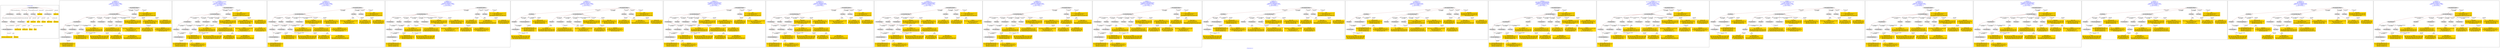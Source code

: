 digraph n0 {
fontcolor="blue"
remincross="true"
label="s29-gilcrease.csv"
subgraph cluster_0 {
label="1-correct model"
n2[style="filled",color="white",fillcolor="lightgray",label="E12_Production1"];
n3[style="filled",color="white",fillcolor="lightgray",label="E21_Person1"];
n4[style="filled",color="white",fillcolor="lightgray",label="E55_Type3"];
n5[style="filled",color="white",fillcolor="lightgray",label="E52_Time-Span1"];
n6[style="filled",color="white",fillcolor="lightgray",label="E82_Actor_Appellation1"];
n7[shape="plaintext",style="filled",fillcolor="gold",label="Attribution_URI"];
n8[style="filled",color="white",fillcolor="lightgray",label="E22_Man-Made_Object1"];
n9[style="filled",color="white",fillcolor="lightgray",label="E35_Title1"];
n10[style="filled",color="white",fillcolor="lightgray",label="E55_Type1"];
n11[style="filled",color="white",fillcolor="lightgray",label="E55_Type2"];
n12[shape="plaintext",style="filled",fillcolor="gold",label="Description"];
n13[style="filled",color="white",fillcolor="lightgray",label="E54_Dimension1"];
n14[shape="plaintext",style="filled",fillcolor="gold",label="Object_URI"];
n15[shape="plaintext",style="filled",fillcolor="gold",label="Title"];
n16[shape="plaintext",style="filled",fillcolor="gold",label="Dated"];
n17[shape="plaintext",style="filled",fillcolor="gold",label="Dimensions"];
n18[shape="plaintext",style="filled",fillcolor="gold",label="Culture_URI"];
n19[shape="plaintext",style="filled",fillcolor="gold",label="Culture"];
n20[shape="plaintext",style="filled",fillcolor="gold",label="Type_URI"];
n21[shape="plaintext",style="filled",fillcolor="gold",label="Object Name"];
n22[shape="plaintext",style="filled",fillcolor="gold",label="Medium_URI"];
n23[shape="plaintext",style="filled",fillcolor="gold",label="Medium"];
n24[shape="plaintext",style="filled",fillcolor="gold",label="Attribution_Appellation_URI"];
n25[shape="plaintext",style="filled",fillcolor="gold",label="Attribution"];
}
subgraph cluster_1 {
label="candidate 0\nlink coherence:0.92\nnode coherence:1.0\nconfidence:0.401939477193842\nmapping score:0.5030274447788997\ncost:24.99826\n-precision:0.64-recall:0.7"
n27[style="filled",color="white",fillcolor="lightgray",label="E12_Production1"];
n28[style="filled",color="white",fillcolor="lightgray",label="E21_Person1"];
n29[style="filled",color="white",fillcolor="lightgray",label="E52_Time-Span2"];
n30[style="filled",color="white",fillcolor="lightgray",label="E55_Type1"];
n31[style="filled",color="white",fillcolor="lightgray",label="E82_Actor_Appellation1"];
n32[style="filled",color="white",fillcolor="lightgray",label="E22_Man-Made_Object1"];
n33[style="filled",color="white",fillcolor="lightgray",label="E35_Title1"];
n34[style="filled",color="white",fillcolor="lightgray",label="E54_Dimension1"];
n35[style="filled",color="white",fillcolor="lightgray",label="E55_Type2"];
n36[style="filled",color="white",fillcolor="lightgray",label="E8_Acquisition1"];
n37[style="filled",color="white",fillcolor="lightgray",label="E33_Linguistic_Object2"];
n38[style="filled",color="white",fillcolor="lightgray",label="E55_Type3"];
n39[shape="plaintext",style="filled",fillcolor="gold",label="Medium\n[E29_Design_or_Procedure,P3_has_note,0.304]\n[E57_Material,label,0.276]\n[E55_Type,label,0.271]\n[E57_Material,classLink,0.148]"];
n40[shape="plaintext",style="filled",fillcolor="gold",label="Description\n[E22_Man-Made_Object,P3_has_note,0.307]\n[E73_Information_Object,P3_has_note,0.263]\n[E33_Linguistic_Object,P3_has_note,0.225]\n[E35_Title,label,0.206]"];
n41[shape="plaintext",style="filled",fillcolor="gold",label="Culture_URI\n[E55_Type,classLink,0.525]\n[E74_Group,classLink,0.241]\n[E57_Material,classLink,0.201]\n[E55_Type,label,0.032]"];
n42[shape="plaintext",style="filled",fillcolor="gold",label="Type_URI\n[E55_Type,classLink,0.556]\n[E74_Group,classLink,0.177]\n[E57_Material,classLink,0.158]\n[E55_Type,label,0.109]"];
n43[shape="plaintext",style="filled",fillcolor="gold",label="Attribution_URI\n[E21_Person,classLink,0.327]\n[E82_Actor_Appellation,classLink,0.284]\n[E39_Actor,classLink,0.261]\n[E53_Place,classLink,0.128]"];
n44[shape="plaintext",style="filled",fillcolor="gold",label="Object Name\n[E55_Type,label,0.495]\n[E55_Type,classLink,0.19]\n[E29_Design_or_Procedure,P3_has_note,0.161]\n[E22_Man-Made_Object,P3_has_note,0.154]"];
n45[shape="plaintext",style="filled",fillcolor="gold",label="Title\n[E22_Man-Made_Object,P3_has_note,0.278]\n[E35_Title,label,0.263]\n[E73_Information_Object,P3_has_note,0.243]\n[E33_Linguistic_Object,P3_has_note,0.215]"];
n46[shape="plaintext",style="filled",fillcolor="gold",label="Medium_URI\n[E55_Type,classLink,0.401]\n[E57_Material,classLink,0.349]\n[E74_Group,classLink,0.201]\n[E55_Type,label,0.048]"];
n47[shape="plaintext",style="filled",fillcolor="gold",label="Attribution\n[E82_Actor_Appellation,label,0.533]\n[E22_Man-Made_Object,P3_has_note,0.157]\n[E8_Acquisition,P3_has_note,0.155]\n[E35_Title,label,0.154]"];
n48[shape="plaintext",style="filled",fillcolor="gold",label="Dimensions\n[E54_Dimension,P3_has_note,0.748]\n[E22_Man-Made_Object,P3_has_note,0.1]\n[E34_Inscription,P3_has_note,0.084]\n[E73_Information_Object,P3_has_note,0.069]"];
n49[shape="plaintext",style="filled",fillcolor="gold",label="Attribution_Appellation_URI\n[E82_Actor_Appellation,classLink,0.554]\n[E21_Person,classLink,0.36]\n[E39_Actor,classLink,0.057]\n[E53_Place,classLink,0.028]"];
n50[shape="plaintext",style="filled",fillcolor="gold",label="Object_URI\n[E8_Acquisition,classLink,0.472]\n[E22_Man-Made_Object,classLink,0.284]\n[E53_Place,classLink,0.146]\n[E38_Image,classLink,0.098]"];
n51[shape="plaintext",style="filled",fillcolor="gold",label="Culture\n[E35_Title,label,0.324]\n[E22_Man-Made_Object,P3_has_note,0.263]\n[E73_Information_Object,P3_has_note,0.223]\n[E33_Linguistic_Object,P3_has_note,0.19]"];
n52[shape="plaintext",style="filled",fillcolor="gold",label="Dated\n[E52_Time-Span,P82_at_some_time_within,0.466]\n[E52_Time-Span,P82a_begin_of_the_begin,0.232]\n[E52_Time-Span,P82b_end_of_the_end,0.166]\n[E33_Linguistic_Object,P3_has_note,0.137]"];
}
subgraph cluster_2 {
label="candidate 1\nlink coherence:0.9166666666666666\nnode coherence:1.0\nconfidence:0.4289229422776256\nmapping score:0.5239266950449228\ncost:23.99843\n-precision:0.71-recall:0.74"
n54[style="filled",color="white",fillcolor="lightgray",label="E12_Production1"];
n55[style="filled",color="white",fillcolor="lightgray",label="E21_Person1"];
n56[style="filled",color="white",fillcolor="lightgray",label="E52_Time-Span2"];
n57[style="filled",color="white",fillcolor="lightgray",label="E55_Type1"];
n58[style="filled",color="white",fillcolor="lightgray",label="E82_Actor_Appellation1"];
n59[style="filled",color="white",fillcolor="lightgray",label="E22_Man-Made_Object1"];
n60[style="filled",color="white",fillcolor="lightgray",label="E35_Title1"];
n61[style="filled",color="white",fillcolor="lightgray",label="E54_Dimension1"];
n62[style="filled",color="white",fillcolor="lightgray",label="E55_Type2"];
n63[style="filled",color="white",fillcolor="lightgray",label="E33_Linguistic_Object2"];
n64[style="filled",color="white",fillcolor="lightgray",label="E55_Type3"];
n65[shape="plaintext",style="filled",fillcolor="gold",label="Medium\n[E29_Design_or_Procedure,P3_has_note,0.304]\n[E57_Material,label,0.276]\n[E55_Type,label,0.271]\n[E57_Material,classLink,0.148]"];
n66[shape="plaintext",style="filled",fillcolor="gold",label="Description\n[E22_Man-Made_Object,P3_has_note,0.307]\n[E73_Information_Object,P3_has_note,0.263]\n[E33_Linguistic_Object,P3_has_note,0.225]\n[E35_Title,label,0.206]"];
n67[shape="plaintext",style="filled",fillcolor="gold",label="Culture_URI\n[E55_Type,classLink,0.525]\n[E74_Group,classLink,0.241]\n[E57_Material,classLink,0.201]\n[E55_Type,label,0.032]"];
n68[shape="plaintext",style="filled",fillcolor="gold",label="Type_URI\n[E55_Type,classLink,0.556]\n[E74_Group,classLink,0.177]\n[E57_Material,classLink,0.158]\n[E55_Type,label,0.109]"];
n69[shape="plaintext",style="filled",fillcolor="gold",label="Attribution_URI\n[E21_Person,classLink,0.327]\n[E82_Actor_Appellation,classLink,0.284]\n[E39_Actor,classLink,0.261]\n[E53_Place,classLink,0.128]"];
n70[shape="plaintext",style="filled",fillcolor="gold",label="Object Name\n[E55_Type,label,0.495]\n[E55_Type,classLink,0.19]\n[E29_Design_or_Procedure,P3_has_note,0.161]\n[E22_Man-Made_Object,P3_has_note,0.154]"];
n71[shape="plaintext",style="filled",fillcolor="gold",label="Title\n[E22_Man-Made_Object,P3_has_note,0.278]\n[E35_Title,label,0.263]\n[E73_Information_Object,P3_has_note,0.243]\n[E33_Linguistic_Object,P3_has_note,0.215]"];
n72[shape="plaintext",style="filled",fillcolor="gold",label="Medium_URI\n[E55_Type,classLink,0.401]\n[E57_Material,classLink,0.349]\n[E74_Group,classLink,0.201]\n[E55_Type,label,0.048]"];
n73[shape="plaintext",style="filled",fillcolor="gold",label="Dimensions\n[E54_Dimension,P3_has_note,0.748]\n[E22_Man-Made_Object,P3_has_note,0.1]\n[E34_Inscription,P3_has_note,0.084]\n[E73_Information_Object,P3_has_note,0.069]"];
n74[shape="plaintext",style="filled",fillcolor="gold",label="Attribution_Appellation_URI\n[E82_Actor_Appellation,classLink,0.554]\n[E21_Person,classLink,0.36]\n[E39_Actor,classLink,0.057]\n[E53_Place,classLink,0.028]"];
n75[shape="plaintext",style="filled",fillcolor="gold",label="Object_URI\n[E8_Acquisition,classLink,0.472]\n[E22_Man-Made_Object,classLink,0.284]\n[E53_Place,classLink,0.146]\n[E38_Image,classLink,0.098]"];
n76[shape="plaintext",style="filled",fillcolor="gold",label="Attribution\n[E82_Actor_Appellation,label,0.533]\n[E22_Man-Made_Object,P3_has_note,0.157]\n[E8_Acquisition,P3_has_note,0.155]\n[E35_Title,label,0.154]"];
n77[shape="plaintext",style="filled",fillcolor="gold",label="Culture\n[E35_Title,label,0.324]\n[E22_Man-Made_Object,P3_has_note,0.263]\n[E73_Information_Object,P3_has_note,0.223]\n[E33_Linguistic_Object,P3_has_note,0.19]"];
n78[shape="plaintext",style="filled",fillcolor="gold",label="Dated\n[E52_Time-Span,P82_at_some_time_within,0.466]\n[E52_Time-Span,P82a_begin_of_the_begin,0.232]\n[E52_Time-Span,P82b_end_of_the_end,0.166]\n[E33_Linguistic_Object,P3_has_note,0.137]"];
}
subgraph cluster_3 {
label="candidate 10\nlink coherence:0.88\nnode coherence:1.0\nconfidence:0.401939477193842\nmapping score:0.5030274447788997\ncost:24.99832\n-precision:0.6-recall:0.65"
n80[style="filled",color="white",fillcolor="lightgray",label="E12_Production1"];
n81[style="filled",color="white",fillcolor="lightgray",label="E21_Person1"];
n82[style="filled",color="white",fillcolor="lightgray",label="E52_Time-Span2"];
n83[style="filled",color="white",fillcolor="lightgray",label="E55_Type1"];
n84[style="filled",color="white",fillcolor="lightgray",label="E82_Actor_Appellation1"];
n85[style="filled",color="white",fillcolor="lightgray",label="E22_Man-Made_Object1"];
n86[style="filled",color="white",fillcolor="lightgray",label="E35_Title1"];
n87[style="filled",color="white",fillcolor="lightgray",label="E54_Dimension1"];
n88[style="filled",color="white",fillcolor="lightgray",label="E8_Acquisition1"];
n89[style="filled",color="white",fillcolor="lightgray",label="E33_Linguistic_Object2"];
n90[style="filled",color="white",fillcolor="lightgray",label="E55_Type2"];
n91[style="filled",color="white",fillcolor="lightgray",label="E55_Type3"];
n92[shape="plaintext",style="filled",fillcolor="gold",label="Medium\n[E29_Design_or_Procedure,P3_has_note,0.304]\n[E57_Material,label,0.276]\n[E55_Type,label,0.271]\n[E57_Material,classLink,0.148]"];
n93[shape="plaintext",style="filled",fillcolor="gold",label="Description\n[E22_Man-Made_Object,P3_has_note,0.307]\n[E73_Information_Object,P3_has_note,0.263]\n[E33_Linguistic_Object,P3_has_note,0.225]\n[E35_Title,label,0.206]"];
n94[shape="plaintext",style="filled",fillcolor="gold",label="Culture_URI\n[E55_Type,classLink,0.525]\n[E74_Group,classLink,0.241]\n[E57_Material,classLink,0.201]\n[E55_Type,label,0.032]"];
n95[shape="plaintext",style="filled",fillcolor="gold",label="Type_URI\n[E55_Type,classLink,0.556]\n[E74_Group,classLink,0.177]\n[E57_Material,classLink,0.158]\n[E55_Type,label,0.109]"];
n96[shape="plaintext",style="filled",fillcolor="gold",label="Attribution_URI\n[E21_Person,classLink,0.327]\n[E82_Actor_Appellation,classLink,0.284]\n[E39_Actor,classLink,0.261]\n[E53_Place,classLink,0.128]"];
n97[shape="plaintext",style="filled",fillcolor="gold",label="Object Name\n[E55_Type,label,0.495]\n[E55_Type,classLink,0.19]\n[E29_Design_or_Procedure,P3_has_note,0.161]\n[E22_Man-Made_Object,P3_has_note,0.154]"];
n98[shape="plaintext",style="filled",fillcolor="gold",label="Title\n[E22_Man-Made_Object,P3_has_note,0.278]\n[E35_Title,label,0.263]\n[E73_Information_Object,P3_has_note,0.243]\n[E33_Linguistic_Object,P3_has_note,0.215]"];
n99[shape="plaintext",style="filled",fillcolor="gold",label="Medium_URI\n[E55_Type,classLink,0.401]\n[E57_Material,classLink,0.349]\n[E74_Group,classLink,0.201]\n[E55_Type,label,0.048]"];
n100[shape="plaintext",style="filled",fillcolor="gold",label="Attribution\n[E82_Actor_Appellation,label,0.533]\n[E22_Man-Made_Object,P3_has_note,0.157]\n[E8_Acquisition,P3_has_note,0.155]\n[E35_Title,label,0.154]"];
n101[shape="plaintext",style="filled",fillcolor="gold",label="Dimensions\n[E54_Dimension,P3_has_note,0.748]\n[E22_Man-Made_Object,P3_has_note,0.1]\n[E34_Inscription,P3_has_note,0.084]\n[E73_Information_Object,P3_has_note,0.069]"];
n102[shape="plaintext",style="filled",fillcolor="gold",label="Attribution_Appellation_URI\n[E82_Actor_Appellation,classLink,0.554]\n[E21_Person,classLink,0.36]\n[E39_Actor,classLink,0.057]\n[E53_Place,classLink,0.028]"];
n103[shape="plaintext",style="filled",fillcolor="gold",label="Object_URI\n[E8_Acquisition,classLink,0.472]\n[E22_Man-Made_Object,classLink,0.284]\n[E53_Place,classLink,0.146]\n[E38_Image,classLink,0.098]"];
n104[shape="plaintext",style="filled",fillcolor="gold",label="Culture\n[E35_Title,label,0.324]\n[E22_Man-Made_Object,P3_has_note,0.263]\n[E73_Information_Object,P3_has_note,0.223]\n[E33_Linguistic_Object,P3_has_note,0.19]"];
n105[shape="plaintext",style="filled",fillcolor="gold",label="Dated\n[E52_Time-Span,P82_at_some_time_within,0.466]\n[E52_Time-Span,P82a_begin_of_the_begin,0.232]\n[E52_Time-Span,P82b_end_of_the_end,0.166]\n[E33_Linguistic_Object,P3_has_note,0.137]"];
}
subgraph cluster_4 {
label="candidate 11\nlink coherence:0.88\nnode coherence:1.0\nconfidence:0.401939477193842\nmapping score:0.5030274447788997\ncost:24.9984\n-precision:0.64-recall:0.7"
n107[style="filled",color="white",fillcolor="lightgray",label="E12_Production1"];
n108[style="filled",color="white",fillcolor="lightgray",label="E21_Person1"];
n109[style="filled",color="white",fillcolor="lightgray",label="E52_Time-Span2"];
n110[style="filled",color="white",fillcolor="lightgray",label="E82_Actor_Appellation1"];
n111[style="filled",color="white",fillcolor="lightgray",label="E22_Man-Made_Object1"];
n112[style="filled",color="white",fillcolor="lightgray",label="E35_Title1"];
n113[style="filled",color="white",fillcolor="lightgray",label="E54_Dimension1"];
n114[style="filled",color="white",fillcolor="lightgray",label="E55_Type2"];
n115[style="filled",color="white",fillcolor="lightgray",label="E8_Acquisition1"];
n116[style="filled",color="white",fillcolor="lightgray",label="E33_Linguistic_Object2"];
n117[style="filled",color="white",fillcolor="lightgray",label="E55_Type1"];
n118[style="filled",color="white",fillcolor="lightgray",label="E55_Type3"];
n119[shape="plaintext",style="filled",fillcolor="gold",label="Medium\n[E29_Design_or_Procedure,P3_has_note,0.304]\n[E57_Material,label,0.276]\n[E55_Type,label,0.271]\n[E57_Material,classLink,0.148]"];
n120[shape="plaintext",style="filled",fillcolor="gold",label="Description\n[E22_Man-Made_Object,P3_has_note,0.307]\n[E73_Information_Object,P3_has_note,0.263]\n[E33_Linguistic_Object,P3_has_note,0.225]\n[E35_Title,label,0.206]"];
n121[shape="plaintext",style="filled",fillcolor="gold",label="Culture_URI\n[E55_Type,classLink,0.525]\n[E74_Group,classLink,0.241]\n[E57_Material,classLink,0.201]\n[E55_Type,label,0.032]"];
n122[shape="plaintext",style="filled",fillcolor="gold",label="Type_URI\n[E55_Type,classLink,0.556]\n[E74_Group,classLink,0.177]\n[E57_Material,classLink,0.158]\n[E55_Type,label,0.109]"];
n123[shape="plaintext",style="filled",fillcolor="gold",label="Attribution_URI\n[E21_Person,classLink,0.327]\n[E82_Actor_Appellation,classLink,0.284]\n[E39_Actor,classLink,0.261]\n[E53_Place,classLink,0.128]"];
n124[shape="plaintext",style="filled",fillcolor="gold",label="Object Name\n[E55_Type,label,0.495]\n[E55_Type,classLink,0.19]\n[E29_Design_or_Procedure,P3_has_note,0.161]\n[E22_Man-Made_Object,P3_has_note,0.154]"];
n125[shape="plaintext",style="filled",fillcolor="gold",label="Title\n[E22_Man-Made_Object,P3_has_note,0.278]\n[E35_Title,label,0.263]\n[E73_Information_Object,P3_has_note,0.243]\n[E33_Linguistic_Object,P3_has_note,0.215]"];
n126[shape="plaintext",style="filled",fillcolor="gold",label="Medium_URI\n[E55_Type,classLink,0.401]\n[E57_Material,classLink,0.349]\n[E74_Group,classLink,0.201]\n[E55_Type,label,0.048]"];
n127[shape="plaintext",style="filled",fillcolor="gold",label="Attribution\n[E82_Actor_Appellation,label,0.533]\n[E22_Man-Made_Object,P3_has_note,0.157]\n[E8_Acquisition,P3_has_note,0.155]\n[E35_Title,label,0.154]"];
n128[shape="plaintext",style="filled",fillcolor="gold",label="Dimensions\n[E54_Dimension,P3_has_note,0.748]\n[E22_Man-Made_Object,P3_has_note,0.1]\n[E34_Inscription,P3_has_note,0.084]\n[E73_Information_Object,P3_has_note,0.069]"];
n129[shape="plaintext",style="filled",fillcolor="gold",label="Attribution_Appellation_URI\n[E82_Actor_Appellation,classLink,0.554]\n[E21_Person,classLink,0.36]\n[E39_Actor,classLink,0.057]\n[E53_Place,classLink,0.028]"];
n130[shape="plaintext",style="filled",fillcolor="gold",label="Object_URI\n[E8_Acquisition,classLink,0.472]\n[E22_Man-Made_Object,classLink,0.284]\n[E53_Place,classLink,0.146]\n[E38_Image,classLink,0.098]"];
n131[shape="plaintext",style="filled",fillcolor="gold",label="Culture\n[E35_Title,label,0.324]\n[E22_Man-Made_Object,P3_has_note,0.263]\n[E73_Information_Object,P3_has_note,0.223]\n[E33_Linguistic_Object,P3_has_note,0.19]"];
n132[shape="plaintext",style="filled",fillcolor="gold",label="Dated\n[E52_Time-Span,P82_at_some_time_within,0.466]\n[E52_Time-Span,P82a_begin_of_the_begin,0.232]\n[E52_Time-Span,P82b_end_of_the_end,0.166]\n[E33_Linguistic_Object,P3_has_note,0.137]"];
}
subgraph cluster_5 {
label="candidate 12\nlink coherence:0.88\nnode coherence:1.0\nconfidence:0.401939477193842\nmapping score:0.5030274447788997\ncost:24.99875\n-precision:0.52-recall:0.57"
n134[style="filled",color="white",fillcolor="lightgray",label="E21_Person1"];
n135[style="filled",color="white",fillcolor="lightgray",label="E67_Birth1"];
n136[style="filled",color="white",fillcolor="lightgray",label="E82_Actor_Appellation1"];
n137[style="filled",color="white",fillcolor="lightgray",label="E22_Man-Made_Object1"];
n138[style="filled",color="white",fillcolor="lightgray",label="E35_Title1"];
n139[style="filled",color="white",fillcolor="lightgray",label="E54_Dimension1"];
n140[style="filled",color="white",fillcolor="lightgray",label="E55_Type2"];
n141[style="filled",color="white",fillcolor="lightgray",label="E8_Acquisition1"];
n142[style="filled",color="white",fillcolor="lightgray",label="E33_Linguistic_Object2"];
n143[style="filled",color="white",fillcolor="lightgray",label="E55_Type1"];
n144[style="filled",color="white",fillcolor="lightgray",label="E55_Type3"];
n145[style="filled",color="white",fillcolor="lightgray",label="E52_Time-Span1"];
n146[shape="plaintext",style="filled",fillcolor="gold",label="Medium\n[E29_Design_or_Procedure,P3_has_note,0.304]\n[E57_Material,label,0.276]\n[E55_Type,label,0.271]\n[E57_Material,classLink,0.148]"];
n147[shape="plaintext",style="filled",fillcolor="gold",label="Description\n[E22_Man-Made_Object,P3_has_note,0.307]\n[E73_Information_Object,P3_has_note,0.263]\n[E33_Linguistic_Object,P3_has_note,0.225]\n[E35_Title,label,0.206]"];
n148[shape="plaintext",style="filled",fillcolor="gold",label="Culture_URI\n[E55_Type,classLink,0.525]\n[E74_Group,classLink,0.241]\n[E57_Material,classLink,0.201]\n[E55_Type,label,0.032]"];
n149[shape="plaintext",style="filled",fillcolor="gold",label="Type_URI\n[E55_Type,classLink,0.556]\n[E74_Group,classLink,0.177]\n[E57_Material,classLink,0.158]\n[E55_Type,label,0.109]"];
n150[shape="plaintext",style="filled",fillcolor="gold",label="Attribution_URI\n[E21_Person,classLink,0.327]\n[E82_Actor_Appellation,classLink,0.284]\n[E39_Actor,classLink,0.261]\n[E53_Place,classLink,0.128]"];
n151[shape="plaintext",style="filled",fillcolor="gold",label="Object Name\n[E55_Type,label,0.495]\n[E55_Type,classLink,0.19]\n[E29_Design_or_Procedure,P3_has_note,0.161]\n[E22_Man-Made_Object,P3_has_note,0.154]"];
n152[shape="plaintext",style="filled",fillcolor="gold",label="Title\n[E22_Man-Made_Object,P3_has_note,0.278]\n[E35_Title,label,0.263]\n[E73_Information_Object,P3_has_note,0.243]\n[E33_Linguistic_Object,P3_has_note,0.215]"];
n153[shape="plaintext",style="filled",fillcolor="gold",label="Medium_URI\n[E55_Type,classLink,0.401]\n[E57_Material,classLink,0.349]\n[E74_Group,classLink,0.201]\n[E55_Type,label,0.048]"];
n154[shape="plaintext",style="filled",fillcolor="gold",label="Attribution\n[E82_Actor_Appellation,label,0.533]\n[E22_Man-Made_Object,P3_has_note,0.157]\n[E8_Acquisition,P3_has_note,0.155]\n[E35_Title,label,0.154]"];
n155[shape="plaintext",style="filled",fillcolor="gold",label="Dimensions\n[E54_Dimension,P3_has_note,0.748]\n[E22_Man-Made_Object,P3_has_note,0.1]\n[E34_Inscription,P3_has_note,0.084]\n[E73_Information_Object,P3_has_note,0.069]"];
n156[shape="plaintext",style="filled",fillcolor="gold",label="Attribution_Appellation_URI\n[E82_Actor_Appellation,classLink,0.554]\n[E21_Person,classLink,0.36]\n[E39_Actor,classLink,0.057]\n[E53_Place,classLink,0.028]"];
n157[shape="plaintext",style="filled",fillcolor="gold",label="Object_URI\n[E8_Acquisition,classLink,0.472]\n[E22_Man-Made_Object,classLink,0.284]\n[E53_Place,classLink,0.146]\n[E38_Image,classLink,0.098]"];
n158[shape="plaintext",style="filled",fillcolor="gold",label="Culture\n[E35_Title,label,0.324]\n[E22_Man-Made_Object,P3_has_note,0.263]\n[E73_Information_Object,P3_has_note,0.223]\n[E33_Linguistic_Object,P3_has_note,0.19]"];
n159[shape="plaintext",style="filled",fillcolor="gold",label="Dated\n[E52_Time-Span,P82_at_some_time_within,0.466]\n[E52_Time-Span,P82a_begin_of_the_begin,0.232]\n[E52_Time-Span,P82b_end_of_the_end,0.166]\n[E33_Linguistic_Object,P3_has_note,0.137]"];
}
subgraph cluster_6 {
label="candidate 13\nlink coherence:0.875\nnode coherence:0.9583333333333334\nconfidence:0.4289229422776256\nmapping score:0.5100378061560339\ncost:23.99843\n-precision:0.75-recall:0.78"
n161[style="filled",color="white",fillcolor="lightgray",label="E12_Production1"];
n162[style="filled",color="white",fillcolor="lightgray",label="E21_Person1"];
n163[style="filled",color="white",fillcolor="lightgray",label="E52_Time-Span2"];
n164[style="filled",color="white",fillcolor="lightgray",label="E55_Type1"];
n165[style="filled",color="white",fillcolor="lightgray",label="E82_Actor_Appellation1"];
n166[style="filled",color="white",fillcolor="lightgray",label="E22_Man-Made_Object1"];
n167[style="filled",color="white",fillcolor="lightgray",label="E35_Title1"];
n168[style="filled",color="white",fillcolor="lightgray",label="E54_Dimension1"];
n169[style="filled",color="white",fillcolor="lightgray",label="E55_Type2"];
n170[style="filled",color="white",fillcolor="lightgray",label="E33_Linguistic_Object2"];
n171[style="filled",color="white",fillcolor="lightgray",label="E55_Type3"];
n172[shape="plaintext",style="filled",fillcolor="gold",label="Description\n[E22_Man-Made_Object,P3_has_note,0.307]\n[E73_Information_Object,P3_has_note,0.263]\n[E33_Linguistic_Object,P3_has_note,0.225]\n[E35_Title,label,0.206]"];
n173[shape="plaintext",style="filled",fillcolor="gold",label="Culture_URI\n[E55_Type,classLink,0.525]\n[E74_Group,classLink,0.241]\n[E57_Material,classLink,0.201]\n[E55_Type,label,0.032]"];
n174[shape="plaintext",style="filled",fillcolor="gold",label="Type_URI\n[E55_Type,classLink,0.556]\n[E74_Group,classLink,0.177]\n[E57_Material,classLink,0.158]\n[E55_Type,label,0.109]"];
n175[shape="plaintext",style="filled",fillcolor="gold",label="Attribution_URI\n[E21_Person,classLink,0.327]\n[E82_Actor_Appellation,classLink,0.284]\n[E39_Actor,classLink,0.261]\n[E53_Place,classLink,0.128]"];
n176[shape="plaintext",style="filled",fillcolor="gold",label="Object Name\n[E55_Type,label,0.495]\n[E55_Type,classLink,0.19]\n[E29_Design_or_Procedure,P3_has_note,0.161]\n[E22_Man-Made_Object,P3_has_note,0.154]"];
n177[shape="plaintext",style="filled",fillcolor="gold",label="Title\n[E22_Man-Made_Object,P3_has_note,0.278]\n[E35_Title,label,0.263]\n[E73_Information_Object,P3_has_note,0.243]\n[E33_Linguistic_Object,P3_has_note,0.215]"];
n178[shape="plaintext",style="filled",fillcolor="gold",label="Medium_URI\n[E55_Type,classLink,0.401]\n[E57_Material,classLink,0.349]\n[E74_Group,classLink,0.201]\n[E55_Type,label,0.048]"];
n179[shape="plaintext",style="filled",fillcolor="gold",label="Dimensions\n[E54_Dimension,P3_has_note,0.748]\n[E22_Man-Made_Object,P3_has_note,0.1]\n[E34_Inscription,P3_has_note,0.084]\n[E73_Information_Object,P3_has_note,0.069]"];
n180[shape="plaintext",style="filled",fillcolor="gold",label="Attribution_Appellation_URI\n[E82_Actor_Appellation,classLink,0.554]\n[E21_Person,classLink,0.36]\n[E39_Actor,classLink,0.057]\n[E53_Place,classLink,0.028]"];
n181[shape="plaintext",style="filled",fillcolor="gold",label="Medium\n[E29_Design_or_Procedure,P3_has_note,0.304]\n[E57_Material,label,0.276]\n[E55_Type,label,0.271]\n[E57_Material,classLink,0.148]"];
n182[shape="plaintext",style="filled",fillcolor="gold",label="Object_URI\n[E8_Acquisition,classLink,0.472]\n[E22_Man-Made_Object,classLink,0.284]\n[E53_Place,classLink,0.146]\n[E38_Image,classLink,0.098]"];
n183[shape="plaintext",style="filled",fillcolor="gold",label="Attribution\n[E82_Actor_Appellation,label,0.533]\n[E22_Man-Made_Object,P3_has_note,0.157]\n[E8_Acquisition,P3_has_note,0.155]\n[E35_Title,label,0.154]"];
n184[shape="plaintext",style="filled",fillcolor="gold",label="Culture\n[E35_Title,label,0.324]\n[E22_Man-Made_Object,P3_has_note,0.263]\n[E73_Information_Object,P3_has_note,0.223]\n[E33_Linguistic_Object,P3_has_note,0.19]"];
n185[shape="plaintext",style="filled",fillcolor="gold",label="Dated\n[E52_Time-Span,P82_at_some_time_within,0.466]\n[E52_Time-Span,P82a_begin_of_the_begin,0.232]\n[E52_Time-Span,P82b_end_of_the_end,0.166]\n[E33_Linguistic_Object,P3_has_note,0.137]"];
}
subgraph cluster_7 {
label="candidate 14\nlink coherence:0.875\nnode coherence:1.0\nconfidence:0.4289229422776256\nmapping score:0.5239266950449228\ncost:23.99849\n-precision:0.67-recall:0.7"
n187[style="filled",color="white",fillcolor="lightgray",label="E12_Production1"];
n188[style="filled",color="white",fillcolor="lightgray",label="E21_Person1"];
n189[style="filled",color="white",fillcolor="lightgray",label="E52_Time-Span2"];
n190[style="filled",color="white",fillcolor="lightgray",label="E55_Type1"];
n191[style="filled",color="white",fillcolor="lightgray",label="E82_Actor_Appellation1"];
n192[style="filled",color="white",fillcolor="lightgray",label="E22_Man-Made_Object1"];
n193[style="filled",color="white",fillcolor="lightgray",label="E35_Title1"];
n194[style="filled",color="white",fillcolor="lightgray",label="E54_Dimension1"];
n195[style="filled",color="white",fillcolor="lightgray",label="E33_Linguistic_Object2"];
n196[style="filled",color="white",fillcolor="lightgray",label="E55_Type2"];
n197[style="filled",color="white",fillcolor="lightgray",label="E55_Type3"];
n198[shape="plaintext",style="filled",fillcolor="gold",label="Medium\n[E29_Design_or_Procedure,P3_has_note,0.304]\n[E57_Material,label,0.276]\n[E55_Type,label,0.271]\n[E57_Material,classLink,0.148]"];
n199[shape="plaintext",style="filled",fillcolor="gold",label="Description\n[E22_Man-Made_Object,P3_has_note,0.307]\n[E73_Information_Object,P3_has_note,0.263]\n[E33_Linguistic_Object,P3_has_note,0.225]\n[E35_Title,label,0.206]"];
n200[shape="plaintext",style="filled",fillcolor="gold",label="Culture_URI\n[E55_Type,classLink,0.525]\n[E74_Group,classLink,0.241]\n[E57_Material,classLink,0.201]\n[E55_Type,label,0.032]"];
n201[shape="plaintext",style="filled",fillcolor="gold",label="Type_URI\n[E55_Type,classLink,0.556]\n[E74_Group,classLink,0.177]\n[E57_Material,classLink,0.158]\n[E55_Type,label,0.109]"];
n202[shape="plaintext",style="filled",fillcolor="gold",label="Attribution_URI\n[E21_Person,classLink,0.327]\n[E82_Actor_Appellation,classLink,0.284]\n[E39_Actor,classLink,0.261]\n[E53_Place,classLink,0.128]"];
n203[shape="plaintext",style="filled",fillcolor="gold",label="Object Name\n[E55_Type,label,0.495]\n[E55_Type,classLink,0.19]\n[E29_Design_or_Procedure,P3_has_note,0.161]\n[E22_Man-Made_Object,P3_has_note,0.154]"];
n204[shape="plaintext",style="filled",fillcolor="gold",label="Title\n[E22_Man-Made_Object,P3_has_note,0.278]\n[E35_Title,label,0.263]\n[E73_Information_Object,P3_has_note,0.243]\n[E33_Linguistic_Object,P3_has_note,0.215]"];
n205[shape="plaintext",style="filled",fillcolor="gold",label="Medium_URI\n[E55_Type,classLink,0.401]\n[E57_Material,classLink,0.349]\n[E74_Group,classLink,0.201]\n[E55_Type,label,0.048]"];
n206[shape="plaintext",style="filled",fillcolor="gold",label="Dimensions\n[E54_Dimension,P3_has_note,0.748]\n[E22_Man-Made_Object,P3_has_note,0.1]\n[E34_Inscription,P3_has_note,0.084]\n[E73_Information_Object,P3_has_note,0.069]"];
n207[shape="plaintext",style="filled",fillcolor="gold",label="Attribution_Appellation_URI\n[E82_Actor_Appellation,classLink,0.554]\n[E21_Person,classLink,0.36]\n[E39_Actor,classLink,0.057]\n[E53_Place,classLink,0.028]"];
n208[shape="plaintext",style="filled",fillcolor="gold",label="Object_URI\n[E8_Acquisition,classLink,0.472]\n[E22_Man-Made_Object,classLink,0.284]\n[E53_Place,classLink,0.146]\n[E38_Image,classLink,0.098]"];
n209[shape="plaintext",style="filled",fillcolor="gold",label="Attribution\n[E82_Actor_Appellation,label,0.533]\n[E22_Man-Made_Object,P3_has_note,0.157]\n[E8_Acquisition,P3_has_note,0.155]\n[E35_Title,label,0.154]"];
n210[shape="plaintext",style="filled",fillcolor="gold",label="Culture\n[E35_Title,label,0.324]\n[E22_Man-Made_Object,P3_has_note,0.263]\n[E73_Information_Object,P3_has_note,0.223]\n[E33_Linguistic_Object,P3_has_note,0.19]"];
n211[shape="plaintext",style="filled",fillcolor="gold",label="Dated\n[E52_Time-Span,P82_at_some_time_within,0.466]\n[E52_Time-Span,P82a_begin_of_the_begin,0.232]\n[E52_Time-Span,P82b_end_of_the_end,0.166]\n[E33_Linguistic_Object,P3_has_note,0.137]"];
}
subgraph cluster_8 {
label="candidate 15\nlink coherence:0.875\nnode coherence:0.9583333333333334\nconfidence:0.4289229422776256\nmapping score:0.5100378061560339\ncost:23.99849\n-precision:0.71-recall:0.74"
n213[style="filled",color="white",fillcolor="lightgray",label="E12_Production1"];
n214[style="filled",color="white",fillcolor="lightgray",label="E21_Person1"];
n215[style="filled",color="white",fillcolor="lightgray",label="E52_Time-Span2"];
n216[style="filled",color="white",fillcolor="lightgray",label="E55_Type1"];
n217[style="filled",color="white",fillcolor="lightgray",label="E82_Actor_Appellation1"];
n218[style="filled",color="white",fillcolor="lightgray",label="E22_Man-Made_Object1"];
n219[style="filled",color="white",fillcolor="lightgray",label="E35_Title1"];
n220[style="filled",color="white",fillcolor="lightgray",label="E54_Dimension1"];
n221[style="filled",color="white",fillcolor="lightgray",label="E33_Linguistic_Object2"];
n222[style="filled",color="white",fillcolor="lightgray",label="E55_Type2"];
n223[style="filled",color="white",fillcolor="lightgray",label="E55_Type3"];
n224[shape="plaintext",style="filled",fillcolor="gold",label="Description\n[E22_Man-Made_Object,P3_has_note,0.307]\n[E73_Information_Object,P3_has_note,0.263]\n[E33_Linguistic_Object,P3_has_note,0.225]\n[E35_Title,label,0.206]"];
n225[shape="plaintext",style="filled",fillcolor="gold",label="Culture_URI\n[E55_Type,classLink,0.525]\n[E74_Group,classLink,0.241]\n[E57_Material,classLink,0.201]\n[E55_Type,label,0.032]"];
n226[shape="plaintext",style="filled",fillcolor="gold",label="Type_URI\n[E55_Type,classLink,0.556]\n[E74_Group,classLink,0.177]\n[E57_Material,classLink,0.158]\n[E55_Type,label,0.109]"];
n227[shape="plaintext",style="filled",fillcolor="gold",label="Attribution_URI\n[E21_Person,classLink,0.327]\n[E82_Actor_Appellation,classLink,0.284]\n[E39_Actor,classLink,0.261]\n[E53_Place,classLink,0.128]"];
n228[shape="plaintext",style="filled",fillcolor="gold",label="Object Name\n[E55_Type,label,0.495]\n[E55_Type,classLink,0.19]\n[E29_Design_or_Procedure,P3_has_note,0.161]\n[E22_Man-Made_Object,P3_has_note,0.154]"];
n229[shape="plaintext",style="filled",fillcolor="gold",label="Title\n[E22_Man-Made_Object,P3_has_note,0.278]\n[E35_Title,label,0.263]\n[E73_Information_Object,P3_has_note,0.243]\n[E33_Linguistic_Object,P3_has_note,0.215]"];
n230[shape="plaintext",style="filled",fillcolor="gold",label="Medium_URI\n[E55_Type,classLink,0.401]\n[E57_Material,classLink,0.349]\n[E74_Group,classLink,0.201]\n[E55_Type,label,0.048]"];
n231[shape="plaintext",style="filled",fillcolor="gold",label="Dimensions\n[E54_Dimension,P3_has_note,0.748]\n[E22_Man-Made_Object,P3_has_note,0.1]\n[E34_Inscription,P3_has_note,0.084]\n[E73_Information_Object,P3_has_note,0.069]"];
n232[shape="plaintext",style="filled",fillcolor="gold",label="Attribution_Appellation_URI\n[E82_Actor_Appellation,classLink,0.554]\n[E21_Person,classLink,0.36]\n[E39_Actor,classLink,0.057]\n[E53_Place,classLink,0.028]"];
n233[shape="plaintext",style="filled",fillcolor="gold",label="Medium\n[E29_Design_or_Procedure,P3_has_note,0.304]\n[E57_Material,label,0.276]\n[E55_Type,label,0.271]\n[E57_Material,classLink,0.148]"];
n234[shape="plaintext",style="filled",fillcolor="gold",label="Object_URI\n[E8_Acquisition,classLink,0.472]\n[E22_Man-Made_Object,classLink,0.284]\n[E53_Place,classLink,0.146]\n[E38_Image,classLink,0.098]"];
n235[shape="plaintext",style="filled",fillcolor="gold",label="Attribution\n[E82_Actor_Appellation,label,0.533]\n[E22_Man-Made_Object,P3_has_note,0.157]\n[E8_Acquisition,P3_has_note,0.155]\n[E35_Title,label,0.154]"];
n236[shape="plaintext",style="filled",fillcolor="gold",label="Culture\n[E35_Title,label,0.324]\n[E22_Man-Made_Object,P3_has_note,0.263]\n[E73_Information_Object,P3_has_note,0.223]\n[E33_Linguistic_Object,P3_has_note,0.19]"];
n237[shape="plaintext",style="filled",fillcolor="gold",label="Dated\n[E52_Time-Span,P82_at_some_time_within,0.466]\n[E52_Time-Span,P82a_begin_of_the_begin,0.232]\n[E52_Time-Span,P82b_end_of_the_end,0.166]\n[E33_Linguistic_Object,P3_has_note,0.137]"];
}
subgraph cluster_9 {
label="candidate 16\nlink coherence:0.875\nnode coherence:1.0\nconfidence:0.4289229422776256\nmapping score:0.5239266950449228\ncost:23.99857\n-precision:0.71-recall:0.74"
n239[style="filled",color="white",fillcolor="lightgray",label="E12_Production1"];
n240[style="filled",color="white",fillcolor="lightgray",label="E21_Person1"];
n241[style="filled",color="white",fillcolor="lightgray",label="E52_Time-Span2"];
n242[style="filled",color="white",fillcolor="lightgray",label="E82_Actor_Appellation1"];
n243[style="filled",color="white",fillcolor="lightgray",label="E22_Man-Made_Object1"];
n244[style="filled",color="white",fillcolor="lightgray",label="E35_Title1"];
n245[style="filled",color="white",fillcolor="lightgray",label="E54_Dimension1"];
n246[style="filled",color="white",fillcolor="lightgray",label="E55_Type2"];
n247[style="filled",color="white",fillcolor="lightgray",label="E55_Type3"];
n248[style="filled",color="white",fillcolor="lightgray",label="E33_Linguistic_Object2"];
n249[style="filled",color="white",fillcolor="lightgray",label="E55_Type1"];
n250[shape="plaintext",style="filled",fillcolor="gold",label="Medium\n[E29_Design_or_Procedure,P3_has_note,0.304]\n[E57_Material,label,0.276]\n[E55_Type,label,0.271]\n[E57_Material,classLink,0.148]"];
n251[shape="plaintext",style="filled",fillcolor="gold",label="Description\n[E22_Man-Made_Object,P3_has_note,0.307]\n[E73_Information_Object,P3_has_note,0.263]\n[E33_Linguistic_Object,P3_has_note,0.225]\n[E35_Title,label,0.206]"];
n252[shape="plaintext",style="filled",fillcolor="gold",label="Culture_URI\n[E55_Type,classLink,0.525]\n[E74_Group,classLink,0.241]\n[E57_Material,classLink,0.201]\n[E55_Type,label,0.032]"];
n253[shape="plaintext",style="filled",fillcolor="gold",label="Type_URI\n[E55_Type,classLink,0.556]\n[E74_Group,classLink,0.177]\n[E57_Material,classLink,0.158]\n[E55_Type,label,0.109]"];
n254[shape="plaintext",style="filled",fillcolor="gold",label="Attribution_URI\n[E21_Person,classLink,0.327]\n[E82_Actor_Appellation,classLink,0.284]\n[E39_Actor,classLink,0.261]\n[E53_Place,classLink,0.128]"];
n255[shape="plaintext",style="filled",fillcolor="gold",label="Object Name\n[E55_Type,label,0.495]\n[E55_Type,classLink,0.19]\n[E29_Design_or_Procedure,P3_has_note,0.161]\n[E22_Man-Made_Object,P3_has_note,0.154]"];
n256[shape="plaintext",style="filled",fillcolor="gold",label="Title\n[E22_Man-Made_Object,P3_has_note,0.278]\n[E35_Title,label,0.263]\n[E73_Information_Object,P3_has_note,0.243]\n[E33_Linguistic_Object,P3_has_note,0.215]"];
n257[shape="plaintext",style="filled",fillcolor="gold",label="Medium_URI\n[E55_Type,classLink,0.401]\n[E57_Material,classLink,0.349]\n[E74_Group,classLink,0.201]\n[E55_Type,label,0.048]"];
n258[shape="plaintext",style="filled",fillcolor="gold",label="Dimensions\n[E54_Dimension,P3_has_note,0.748]\n[E22_Man-Made_Object,P3_has_note,0.1]\n[E34_Inscription,P3_has_note,0.084]\n[E73_Information_Object,P3_has_note,0.069]"];
n259[shape="plaintext",style="filled",fillcolor="gold",label="Attribution_Appellation_URI\n[E82_Actor_Appellation,classLink,0.554]\n[E21_Person,classLink,0.36]\n[E39_Actor,classLink,0.057]\n[E53_Place,classLink,0.028]"];
n260[shape="plaintext",style="filled",fillcolor="gold",label="Object_URI\n[E8_Acquisition,classLink,0.472]\n[E22_Man-Made_Object,classLink,0.284]\n[E53_Place,classLink,0.146]\n[E38_Image,classLink,0.098]"];
n261[shape="plaintext",style="filled",fillcolor="gold",label="Attribution\n[E82_Actor_Appellation,label,0.533]\n[E22_Man-Made_Object,P3_has_note,0.157]\n[E8_Acquisition,P3_has_note,0.155]\n[E35_Title,label,0.154]"];
n262[shape="plaintext",style="filled",fillcolor="gold",label="Culture\n[E35_Title,label,0.324]\n[E22_Man-Made_Object,P3_has_note,0.263]\n[E73_Information_Object,P3_has_note,0.223]\n[E33_Linguistic_Object,P3_has_note,0.19]"];
n263[shape="plaintext",style="filled",fillcolor="gold",label="Dated\n[E52_Time-Span,P82_at_some_time_within,0.466]\n[E52_Time-Span,P82a_begin_of_the_begin,0.232]\n[E52_Time-Span,P82b_end_of_the_end,0.166]\n[E33_Linguistic_Object,P3_has_note,0.137]"];
}
subgraph cluster_10 {
label="candidate 17\nlink coherence:0.875\nnode coherence:0.9583333333333334\nconfidence:0.4289229422776256\nmapping score:0.5100378061560339\ncost:23.99857\n-precision:0.75-recall:0.78"
n265[style="filled",color="white",fillcolor="lightgray",label="E12_Production1"];
n266[style="filled",color="white",fillcolor="lightgray",label="E21_Person1"];
n267[style="filled",color="white",fillcolor="lightgray",label="E52_Time-Span2"];
n268[style="filled",color="white",fillcolor="lightgray",label="E82_Actor_Appellation1"];
n269[style="filled",color="white",fillcolor="lightgray",label="E22_Man-Made_Object1"];
n270[style="filled",color="white",fillcolor="lightgray",label="E35_Title1"];
n271[style="filled",color="white",fillcolor="lightgray",label="E54_Dimension1"];
n272[style="filled",color="white",fillcolor="lightgray",label="E55_Type2"];
n273[style="filled",color="white",fillcolor="lightgray",label="E55_Type3"];
n274[style="filled",color="white",fillcolor="lightgray",label="E33_Linguistic_Object2"];
n275[style="filled",color="white",fillcolor="lightgray",label="E55_Type1"];
n276[shape="plaintext",style="filled",fillcolor="gold",label="Description\n[E22_Man-Made_Object,P3_has_note,0.307]\n[E73_Information_Object,P3_has_note,0.263]\n[E33_Linguistic_Object,P3_has_note,0.225]\n[E35_Title,label,0.206]"];
n277[shape="plaintext",style="filled",fillcolor="gold",label="Culture_URI\n[E55_Type,classLink,0.525]\n[E74_Group,classLink,0.241]\n[E57_Material,classLink,0.201]\n[E55_Type,label,0.032]"];
n278[shape="plaintext",style="filled",fillcolor="gold",label="Type_URI\n[E55_Type,classLink,0.556]\n[E74_Group,classLink,0.177]\n[E57_Material,classLink,0.158]\n[E55_Type,label,0.109]"];
n279[shape="plaintext",style="filled",fillcolor="gold",label="Attribution_URI\n[E21_Person,classLink,0.327]\n[E82_Actor_Appellation,classLink,0.284]\n[E39_Actor,classLink,0.261]\n[E53_Place,classLink,0.128]"];
n280[shape="plaintext",style="filled",fillcolor="gold",label="Object Name\n[E55_Type,label,0.495]\n[E55_Type,classLink,0.19]\n[E29_Design_or_Procedure,P3_has_note,0.161]\n[E22_Man-Made_Object,P3_has_note,0.154]"];
n281[shape="plaintext",style="filled",fillcolor="gold",label="Title\n[E22_Man-Made_Object,P3_has_note,0.278]\n[E35_Title,label,0.263]\n[E73_Information_Object,P3_has_note,0.243]\n[E33_Linguistic_Object,P3_has_note,0.215]"];
n282[shape="plaintext",style="filled",fillcolor="gold",label="Medium_URI\n[E55_Type,classLink,0.401]\n[E57_Material,classLink,0.349]\n[E74_Group,classLink,0.201]\n[E55_Type,label,0.048]"];
n283[shape="plaintext",style="filled",fillcolor="gold",label="Dimensions\n[E54_Dimension,P3_has_note,0.748]\n[E22_Man-Made_Object,P3_has_note,0.1]\n[E34_Inscription,P3_has_note,0.084]\n[E73_Information_Object,P3_has_note,0.069]"];
n284[shape="plaintext",style="filled",fillcolor="gold",label="Attribution_Appellation_URI\n[E82_Actor_Appellation,classLink,0.554]\n[E21_Person,classLink,0.36]\n[E39_Actor,classLink,0.057]\n[E53_Place,classLink,0.028]"];
n285[shape="plaintext",style="filled",fillcolor="gold",label="Medium\n[E29_Design_or_Procedure,P3_has_note,0.304]\n[E57_Material,label,0.276]\n[E55_Type,label,0.271]\n[E57_Material,classLink,0.148]"];
n286[shape="plaintext",style="filled",fillcolor="gold",label="Object_URI\n[E8_Acquisition,classLink,0.472]\n[E22_Man-Made_Object,classLink,0.284]\n[E53_Place,classLink,0.146]\n[E38_Image,classLink,0.098]"];
n287[shape="plaintext",style="filled",fillcolor="gold",label="Attribution\n[E82_Actor_Appellation,label,0.533]\n[E22_Man-Made_Object,P3_has_note,0.157]\n[E8_Acquisition,P3_has_note,0.155]\n[E35_Title,label,0.154]"];
n288[shape="plaintext",style="filled",fillcolor="gold",label="Culture\n[E35_Title,label,0.324]\n[E22_Man-Made_Object,P3_has_note,0.263]\n[E73_Information_Object,P3_has_note,0.223]\n[E33_Linguistic_Object,P3_has_note,0.19]"];
n289[shape="plaintext",style="filled",fillcolor="gold",label="Dated\n[E52_Time-Span,P82_at_some_time_within,0.466]\n[E52_Time-Span,P82a_begin_of_the_begin,0.232]\n[E52_Time-Span,P82b_end_of_the_end,0.166]\n[E33_Linguistic_Object,P3_has_note,0.137]"];
}
subgraph cluster_11 {
label="candidate 18\nlink coherence:0.875\nnode coherence:1.0\nconfidence:0.4289229422776256\nmapping score:0.5239266950449228\ncost:23.99892\n-precision:0.58-recall:0.61"
n291[style="filled",color="white",fillcolor="lightgray",label="E21_Person1"];
n292[style="filled",color="white",fillcolor="lightgray",label="E67_Birth1"];
n293[style="filled",color="white",fillcolor="lightgray",label="E82_Actor_Appellation1"];
n294[style="filled",color="white",fillcolor="lightgray",label="E22_Man-Made_Object1"];
n295[style="filled",color="white",fillcolor="lightgray",label="E35_Title1"];
n296[style="filled",color="white",fillcolor="lightgray",label="E54_Dimension1"];
n297[style="filled",color="white",fillcolor="lightgray",label="E55_Type2"];
n298[style="filled",color="white",fillcolor="lightgray",label="E33_Linguistic_Object2"];
n299[style="filled",color="white",fillcolor="lightgray",label="E55_Type1"];
n300[style="filled",color="white",fillcolor="lightgray",label="E55_Type3"];
n301[style="filled",color="white",fillcolor="lightgray",label="E52_Time-Span1"];
n302[shape="plaintext",style="filled",fillcolor="gold",label="Medium\n[E29_Design_or_Procedure,P3_has_note,0.304]\n[E57_Material,label,0.276]\n[E55_Type,label,0.271]\n[E57_Material,classLink,0.148]"];
n303[shape="plaintext",style="filled",fillcolor="gold",label="Description\n[E22_Man-Made_Object,P3_has_note,0.307]\n[E73_Information_Object,P3_has_note,0.263]\n[E33_Linguistic_Object,P3_has_note,0.225]\n[E35_Title,label,0.206]"];
n304[shape="plaintext",style="filled",fillcolor="gold",label="Culture_URI\n[E55_Type,classLink,0.525]\n[E74_Group,classLink,0.241]\n[E57_Material,classLink,0.201]\n[E55_Type,label,0.032]"];
n305[shape="plaintext",style="filled",fillcolor="gold",label="Type_URI\n[E55_Type,classLink,0.556]\n[E74_Group,classLink,0.177]\n[E57_Material,classLink,0.158]\n[E55_Type,label,0.109]"];
n306[shape="plaintext",style="filled",fillcolor="gold",label="Attribution_URI\n[E21_Person,classLink,0.327]\n[E82_Actor_Appellation,classLink,0.284]\n[E39_Actor,classLink,0.261]\n[E53_Place,classLink,0.128]"];
n307[shape="plaintext",style="filled",fillcolor="gold",label="Object Name\n[E55_Type,label,0.495]\n[E55_Type,classLink,0.19]\n[E29_Design_or_Procedure,P3_has_note,0.161]\n[E22_Man-Made_Object,P3_has_note,0.154]"];
n308[shape="plaintext",style="filled",fillcolor="gold",label="Title\n[E22_Man-Made_Object,P3_has_note,0.278]\n[E35_Title,label,0.263]\n[E73_Information_Object,P3_has_note,0.243]\n[E33_Linguistic_Object,P3_has_note,0.215]"];
n309[shape="plaintext",style="filled",fillcolor="gold",label="Medium_URI\n[E55_Type,classLink,0.401]\n[E57_Material,classLink,0.349]\n[E74_Group,classLink,0.201]\n[E55_Type,label,0.048]"];
n310[shape="plaintext",style="filled",fillcolor="gold",label="Dimensions\n[E54_Dimension,P3_has_note,0.748]\n[E22_Man-Made_Object,P3_has_note,0.1]\n[E34_Inscription,P3_has_note,0.084]\n[E73_Information_Object,P3_has_note,0.069]"];
n311[shape="plaintext",style="filled",fillcolor="gold",label="Attribution_Appellation_URI\n[E82_Actor_Appellation,classLink,0.554]\n[E21_Person,classLink,0.36]\n[E39_Actor,classLink,0.057]\n[E53_Place,classLink,0.028]"];
n312[shape="plaintext",style="filled",fillcolor="gold",label="Object_URI\n[E8_Acquisition,classLink,0.472]\n[E22_Man-Made_Object,classLink,0.284]\n[E53_Place,classLink,0.146]\n[E38_Image,classLink,0.098]"];
n313[shape="plaintext",style="filled",fillcolor="gold",label="Attribution\n[E82_Actor_Appellation,label,0.533]\n[E22_Man-Made_Object,P3_has_note,0.157]\n[E8_Acquisition,P3_has_note,0.155]\n[E35_Title,label,0.154]"];
n314[shape="plaintext",style="filled",fillcolor="gold",label="Culture\n[E35_Title,label,0.324]\n[E22_Man-Made_Object,P3_has_note,0.263]\n[E73_Information_Object,P3_has_note,0.223]\n[E33_Linguistic_Object,P3_has_note,0.19]"];
n315[shape="plaintext",style="filled",fillcolor="gold",label="Dated\n[E52_Time-Span,P82_at_some_time_within,0.466]\n[E52_Time-Span,P82a_begin_of_the_begin,0.232]\n[E52_Time-Span,P82b_end_of_the_end,0.166]\n[E33_Linguistic_Object,P3_has_note,0.137]"];
}
subgraph cluster_12 {
label="candidate 19\nlink coherence:0.875\nnode coherence:1.0\nconfidence:0.42754699403113416\nmapping score:0.5234680456294257\ncost:23.99892\n-precision:0.54-recall:0.57"
n317[style="filled",color="white",fillcolor="lightgray",label="E21_Person1"];
n318[style="filled",color="white",fillcolor="lightgray",label="E67_Birth1"];
n319[style="filled",color="white",fillcolor="lightgray",label="E82_Actor_Appellation1"];
n320[style="filled",color="white",fillcolor="lightgray",label="E22_Man-Made_Object1"];
n321[style="filled",color="white",fillcolor="lightgray",label="E35_Title1"];
n322[style="filled",color="white",fillcolor="lightgray",label="E54_Dimension1"];
n323[style="filled",color="white",fillcolor="lightgray",label="E55_Type2"];
n324[style="filled",color="white",fillcolor="lightgray",label="E33_Linguistic_Object2"];
n325[style="filled",color="white",fillcolor="lightgray",label="E55_Type1"];
n326[style="filled",color="white",fillcolor="lightgray",label="E55_Type3"];
n327[style="filled",color="white",fillcolor="lightgray",label="E52_Time-Span1"];
n328[shape="plaintext",style="filled",fillcolor="gold",label="Medium\n[E29_Design_or_Procedure,P3_has_note,0.304]\n[E57_Material,label,0.276]\n[E55_Type,label,0.271]\n[E57_Material,classLink,0.148]"];
n329[shape="plaintext",style="filled",fillcolor="gold",label="Title\n[E22_Man-Made_Object,P3_has_note,0.278]\n[E35_Title,label,0.263]\n[E73_Information_Object,P3_has_note,0.243]\n[E33_Linguistic_Object,P3_has_note,0.215]"];
n330[shape="plaintext",style="filled",fillcolor="gold",label="Culture_URI\n[E55_Type,classLink,0.525]\n[E74_Group,classLink,0.241]\n[E57_Material,classLink,0.201]\n[E55_Type,label,0.032]"];
n331[shape="plaintext",style="filled",fillcolor="gold",label="Type_URI\n[E55_Type,classLink,0.556]\n[E74_Group,classLink,0.177]\n[E57_Material,classLink,0.158]\n[E55_Type,label,0.109]"];
n332[shape="plaintext",style="filled",fillcolor="gold",label="Attribution_URI\n[E21_Person,classLink,0.327]\n[E82_Actor_Appellation,classLink,0.284]\n[E39_Actor,classLink,0.261]\n[E53_Place,classLink,0.128]"];
n333[shape="plaintext",style="filled",fillcolor="gold",label="Object Name\n[E55_Type,label,0.495]\n[E55_Type,classLink,0.19]\n[E29_Design_or_Procedure,P3_has_note,0.161]\n[E22_Man-Made_Object,P3_has_note,0.154]"];
n334[shape="plaintext",style="filled",fillcolor="gold",label="Description\n[E22_Man-Made_Object,P3_has_note,0.307]\n[E73_Information_Object,P3_has_note,0.263]\n[E33_Linguistic_Object,P3_has_note,0.225]\n[E35_Title,label,0.206]"];
n335[shape="plaintext",style="filled",fillcolor="gold",label="Medium_URI\n[E55_Type,classLink,0.401]\n[E57_Material,classLink,0.349]\n[E74_Group,classLink,0.201]\n[E55_Type,label,0.048]"];
n336[shape="plaintext",style="filled",fillcolor="gold",label="Dimensions\n[E54_Dimension,P3_has_note,0.748]\n[E22_Man-Made_Object,P3_has_note,0.1]\n[E34_Inscription,P3_has_note,0.084]\n[E73_Information_Object,P3_has_note,0.069]"];
n337[shape="plaintext",style="filled",fillcolor="gold",label="Attribution_Appellation_URI\n[E82_Actor_Appellation,classLink,0.554]\n[E21_Person,classLink,0.36]\n[E39_Actor,classLink,0.057]\n[E53_Place,classLink,0.028]"];
n338[shape="plaintext",style="filled",fillcolor="gold",label="Object_URI\n[E8_Acquisition,classLink,0.472]\n[E22_Man-Made_Object,classLink,0.284]\n[E53_Place,classLink,0.146]\n[E38_Image,classLink,0.098]"];
n339[shape="plaintext",style="filled",fillcolor="gold",label="Attribution\n[E82_Actor_Appellation,label,0.533]\n[E22_Man-Made_Object,P3_has_note,0.157]\n[E8_Acquisition,P3_has_note,0.155]\n[E35_Title,label,0.154]"];
n340[shape="plaintext",style="filled",fillcolor="gold",label="Culture\n[E35_Title,label,0.324]\n[E22_Man-Made_Object,P3_has_note,0.263]\n[E73_Information_Object,P3_has_note,0.223]\n[E33_Linguistic_Object,P3_has_note,0.19]"];
n341[shape="plaintext",style="filled",fillcolor="gold",label="Dated\n[E52_Time-Span,P82_at_some_time_within,0.466]\n[E52_Time-Span,P82a_begin_of_the_begin,0.232]\n[E52_Time-Span,P82b_end_of_the_end,0.166]\n[E33_Linguistic_Object,P3_has_note,0.137]"];
}
subgraph cluster_13 {
label="candidate 2\nlink coherence:0.9166666666666666\nnode coherence:0.9583333333333334\nconfidence:0.4289229422776256\nmapping score:0.5100378061560339\ncost:23.99843\n-precision:0.75-recall:0.78"
n343[style="filled",color="white",fillcolor="lightgray",label="E12_Production1"];
n344[style="filled",color="white",fillcolor="lightgray",label="E21_Person1"];
n345[style="filled",color="white",fillcolor="lightgray",label="E52_Time-Span2"];
n346[style="filled",color="white",fillcolor="lightgray",label="E55_Type1"];
n347[style="filled",color="white",fillcolor="lightgray",label="E82_Actor_Appellation1"];
n348[style="filled",color="white",fillcolor="lightgray",label="E22_Man-Made_Object1"];
n349[style="filled",color="white",fillcolor="lightgray",label="E35_Title1"];
n350[style="filled",color="white",fillcolor="lightgray",label="E54_Dimension1"];
n351[style="filled",color="white",fillcolor="lightgray",label="E55_Type2"];
n352[style="filled",color="white",fillcolor="lightgray",label="E55_Type3"];
n353[style="filled",color="white",fillcolor="lightgray",label="E33_Linguistic_Object2"];
n354[shape="plaintext",style="filled",fillcolor="gold",label="Description\n[E22_Man-Made_Object,P3_has_note,0.307]\n[E73_Information_Object,P3_has_note,0.263]\n[E33_Linguistic_Object,P3_has_note,0.225]\n[E35_Title,label,0.206]"];
n355[shape="plaintext",style="filled",fillcolor="gold",label="Culture_URI\n[E55_Type,classLink,0.525]\n[E74_Group,classLink,0.241]\n[E57_Material,classLink,0.201]\n[E55_Type,label,0.032]"];
n356[shape="plaintext",style="filled",fillcolor="gold",label="Type_URI\n[E55_Type,classLink,0.556]\n[E74_Group,classLink,0.177]\n[E57_Material,classLink,0.158]\n[E55_Type,label,0.109]"];
n357[shape="plaintext",style="filled",fillcolor="gold",label="Attribution_URI\n[E21_Person,classLink,0.327]\n[E82_Actor_Appellation,classLink,0.284]\n[E39_Actor,classLink,0.261]\n[E53_Place,classLink,0.128]"];
n358[shape="plaintext",style="filled",fillcolor="gold",label="Object Name\n[E55_Type,label,0.495]\n[E55_Type,classLink,0.19]\n[E29_Design_or_Procedure,P3_has_note,0.161]\n[E22_Man-Made_Object,P3_has_note,0.154]"];
n359[shape="plaintext",style="filled",fillcolor="gold",label="Title\n[E22_Man-Made_Object,P3_has_note,0.278]\n[E35_Title,label,0.263]\n[E73_Information_Object,P3_has_note,0.243]\n[E33_Linguistic_Object,P3_has_note,0.215]"];
n360[shape="plaintext",style="filled",fillcolor="gold",label="Medium_URI\n[E55_Type,classLink,0.401]\n[E57_Material,classLink,0.349]\n[E74_Group,classLink,0.201]\n[E55_Type,label,0.048]"];
n361[shape="plaintext",style="filled",fillcolor="gold",label="Dimensions\n[E54_Dimension,P3_has_note,0.748]\n[E22_Man-Made_Object,P3_has_note,0.1]\n[E34_Inscription,P3_has_note,0.084]\n[E73_Information_Object,P3_has_note,0.069]"];
n362[shape="plaintext",style="filled",fillcolor="gold",label="Attribution_Appellation_URI\n[E82_Actor_Appellation,classLink,0.554]\n[E21_Person,classLink,0.36]\n[E39_Actor,classLink,0.057]\n[E53_Place,classLink,0.028]"];
n363[shape="plaintext",style="filled",fillcolor="gold",label="Medium\n[E29_Design_or_Procedure,P3_has_note,0.304]\n[E57_Material,label,0.276]\n[E55_Type,label,0.271]\n[E57_Material,classLink,0.148]"];
n364[shape="plaintext",style="filled",fillcolor="gold",label="Object_URI\n[E8_Acquisition,classLink,0.472]\n[E22_Man-Made_Object,classLink,0.284]\n[E53_Place,classLink,0.146]\n[E38_Image,classLink,0.098]"];
n365[shape="plaintext",style="filled",fillcolor="gold",label="Attribution\n[E82_Actor_Appellation,label,0.533]\n[E22_Man-Made_Object,P3_has_note,0.157]\n[E8_Acquisition,P3_has_note,0.155]\n[E35_Title,label,0.154]"];
n366[shape="plaintext",style="filled",fillcolor="gold",label="Culture\n[E35_Title,label,0.324]\n[E22_Man-Made_Object,P3_has_note,0.263]\n[E73_Information_Object,P3_has_note,0.223]\n[E33_Linguistic_Object,P3_has_note,0.19]"];
n367[shape="plaintext",style="filled",fillcolor="gold",label="Dated\n[E52_Time-Span,P82_at_some_time_within,0.466]\n[E52_Time-Span,P82a_begin_of_the_begin,0.232]\n[E52_Time-Span,P82b_end_of_the_end,0.166]\n[E33_Linguistic_Object,P3_has_note,0.137]"];
}
subgraph cluster_14 {
label="candidate 3\nlink coherence:0.8846153846153846\nnode coherence:1.0\nconfidence:0.401939477193842\nmapping score:0.5030274447788997\ncost:25.99826\n-precision:0.62-recall:0.7"
n369[style="filled",color="white",fillcolor="lightgray",label="E12_Production1"];
n370[style="filled",color="white",fillcolor="lightgray",label="E21_Person1"];
n371[style="filled",color="white",fillcolor="lightgray",label="E52_Time-Span2"];
n372[style="filled",color="white",fillcolor="lightgray",label="E55_Type1"];
n373[style="filled",color="white",fillcolor="lightgray",label="E82_Actor_Appellation1"];
n374[style="filled",color="white",fillcolor="lightgray",label="E22_Man-Made_Object1"];
n375[style="filled",color="white",fillcolor="lightgray",label="E35_Title1"];
n376[style="filled",color="white",fillcolor="lightgray",label="E38_Image1"];
n377[style="filled",color="white",fillcolor="lightgray",label="E54_Dimension1"];
n378[style="filled",color="white",fillcolor="lightgray",label="E55_Type2"];
n379[style="filled",color="white",fillcolor="lightgray",label="E8_Acquisition1"];
n380[style="filled",color="white",fillcolor="lightgray",label="E33_Linguistic_Object2"];
n381[style="filled",color="white",fillcolor="lightgray",label="E55_Type3"];
n382[shape="plaintext",style="filled",fillcolor="gold",label="Medium\n[E29_Design_or_Procedure,P3_has_note,0.304]\n[E57_Material,label,0.276]\n[E55_Type,label,0.271]\n[E57_Material,classLink,0.148]"];
n383[shape="plaintext",style="filled",fillcolor="gold",label="Description\n[E22_Man-Made_Object,P3_has_note,0.307]\n[E73_Information_Object,P3_has_note,0.263]\n[E33_Linguistic_Object,P3_has_note,0.225]\n[E35_Title,label,0.206]"];
n384[shape="plaintext",style="filled",fillcolor="gold",label="Culture_URI\n[E55_Type,classLink,0.525]\n[E74_Group,classLink,0.241]\n[E57_Material,classLink,0.201]\n[E55_Type,label,0.032]"];
n385[shape="plaintext",style="filled",fillcolor="gold",label="Type_URI\n[E55_Type,classLink,0.556]\n[E74_Group,classLink,0.177]\n[E57_Material,classLink,0.158]\n[E55_Type,label,0.109]"];
n386[shape="plaintext",style="filled",fillcolor="gold",label="Attribution_URI\n[E21_Person,classLink,0.327]\n[E82_Actor_Appellation,classLink,0.284]\n[E39_Actor,classLink,0.261]\n[E53_Place,classLink,0.128]"];
n387[shape="plaintext",style="filled",fillcolor="gold",label="Object Name\n[E55_Type,label,0.495]\n[E55_Type,classLink,0.19]\n[E29_Design_or_Procedure,P3_has_note,0.161]\n[E22_Man-Made_Object,P3_has_note,0.154]"];
n388[shape="plaintext",style="filled",fillcolor="gold",label="Title\n[E22_Man-Made_Object,P3_has_note,0.278]\n[E35_Title,label,0.263]\n[E73_Information_Object,P3_has_note,0.243]\n[E33_Linguistic_Object,P3_has_note,0.215]"];
n389[shape="plaintext",style="filled",fillcolor="gold",label="Medium_URI\n[E55_Type,classLink,0.401]\n[E57_Material,classLink,0.349]\n[E74_Group,classLink,0.201]\n[E55_Type,label,0.048]"];
n390[shape="plaintext",style="filled",fillcolor="gold",label="Attribution\n[E82_Actor_Appellation,label,0.533]\n[E22_Man-Made_Object,P3_has_note,0.157]\n[E8_Acquisition,P3_has_note,0.155]\n[E35_Title,label,0.154]"];
n391[shape="plaintext",style="filled",fillcolor="gold",label="Dimensions\n[E54_Dimension,P3_has_note,0.748]\n[E22_Man-Made_Object,P3_has_note,0.1]\n[E34_Inscription,P3_has_note,0.084]\n[E73_Information_Object,P3_has_note,0.069]"];
n392[shape="plaintext",style="filled",fillcolor="gold",label="Attribution_Appellation_URI\n[E82_Actor_Appellation,classLink,0.554]\n[E21_Person,classLink,0.36]\n[E39_Actor,classLink,0.057]\n[E53_Place,classLink,0.028]"];
n393[shape="plaintext",style="filled",fillcolor="gold",label="Object_URI\n[E8_Acquisition,classLink,0.472]\n[E22_Man-Made_Object,classLink,0.284]\n[E53_Place,classLink,0.146]\n[E38_Image,classLink,0.098]"];
n394[shape="plaintext",style="filled",fillcolor="gold",label="Culture\n[E35_Title,label,0.324]\n[E22_Man-Made_Object,P3_has_note,0.263]\n[E73_Information_Object,P3_has_note,0.223]\n[E33_Linguistic_Object,P3_has_note,0.19]"];
n395[shape="plaintext",style="filled",fillcolor="gold",label="Dated\n[E52_Time-Span,P82_at_some_time_within,0.466]\n[E52_Time-Span,P82a_begin_of_the_begin,0.232]\n[E52_Time-Span,P82b_end_of_the_end,0.166]\n[E33_Linguistic_Object,P3_has_note,0.137]"];
}
subgraph cluster_15 {
label="candidate 4\nlink coherence:0.8846153846153846\nnode coherence:1.0\nconfidence:0.401939477193842\nmapping score:0.5030274447788997\ncost:25.99842\n-precision:0.5-recall:0.57"
n397[style="filled",color="white",fillcolor="lightgray",label="E12_Production1"];
n398[style="filled",color="white",fillcolor="lightgray",label="E55_Type1"];
n399[style="filled",color="white",fillcolor="lightgray",label="E21_Person1"];
n400[style="filled",color="white",fillcolor="lightgray",label="E67_Birth1"];
n401[style="filled",color="white",fillcolor="lightgray",label="E82_Actor_Appellation1"];
n402[style="filled",color="white",fillcolor="lightgray",label="E22_Man-Made_Object1"];
n403[style="filled",color="white",fillcolor="lightgray",label="E35_Title1"];
n404[style="filled",color="white",fillcolor="lightgray",label="E54_Dimension1"];
n405[style="filled",color="white",fillcolor="lightgray",label="E8_Acquisition1"];
n406[style="filled",color="white",fillcolor="lightgray",label="E33_Linguistic_Object2"];
n407[style="filled",color="white",fillcolor="lightgray",label="E55_Type2"];
n408[style="filled",color="white",fillcolor="lightgray",label="E55_Type3"];
n409[style="filled",color="white",fillcolor="lightgray",label="E52_Time-Span1"];
n410[shape="plaintext",style="filled",fillcolor="gold",label="Medium\n[E29_Design_or_Procedure,P3_has_note,0.304]\n[E57_Material,label,0.276]\n[E55_Type,label,0.271]\n[E57_Material,classLink,0.148]"];
n411[shape="plaintext",style="filled",fillcolor="gold",label="Description\n[E22_Man-Made_Object,P3_has_note,0.307]\n[E73_Information_Object,P3_has_note,0.263]\n[E33_Linguistic_Object,P3_has_note,0.225]\n[E35_Title,label,0.206]"];
n412[shape="plaintext",style="filled",fillcolor="gold",label="Culture_URI\n[E55_Type,classLink,0.525]\n[E74_Group,classLink,0.241]\n[E57_Material,classLink,0.201]\n[E55_Type,label,0.032]"];
n413[shape="plaintext",style="filled",fillcolor="gold",label="Type_URI\n[E55_Type,classLink,0.556]\n[E74_Group,classLink,0.177]\n[E57_Material,classLink,0.158]\n[E55_Type,label,0.109]"];
n414[shape="plaintext",style="filled",fillcolor="gold",label="Attribution_URI\n[E21_Person,classLink,0.327]\n[E82_Actor_Appellation,classLink,0.284]\n[E39_Actor,classLink,0.261]\n[E53_Place,classLink,0.128]"];
n415[shape="plaintext",style="filled",fillcolor="gold",label="Object Name\n[E55_Type,label,0.495]\n[E55_Type,classLink,0.19]\n[E29_Design_or_Procedure,P3_has_note,0.161]\n[E22_Man-Made_Object,P3_has_note,0.154]"];
n416[shape="plaintext",style="filled",fillcolor="gold",label="Title\n[E22_Man-Made_Object,P3_has_note,0.278]\n[E35_Title,label,0.263]\n[E73_Information_Object,P3_has_note,0.243]\n[E33_Linguistic_Object,P3_has_note,0.215]"];
n417[shape="plaintext",style="filled",fillcolor="gold",label="Medium_URI\n[E55_Type,classLink,0.401]\n[E57_Material,classLink,0.349]\n[E74_Group,classLink,0.201]\n[E55_Type,label,0.048]"];
n418[shape="plaintext",style="filled",fillcolor="gold",label="Attribution\n[E82_Actor_Appellation,label,0.533]\n[E22_Man-Made_Object,P3_has_note,0.157]\n[E8_Acquisition,P3_has_note,0.155]\n[E35_Title,label,0.154]"];
n419[shape="plaintext",style="filled",fillcolor="gold",label="Dimensions\n[E54_Dimension,P3_has_note,0.748]\n[E22_Man-Made_Object,P3_has_note,0.1]\n[E34_Inscription,P3_has_note,0.084]\n[E73_Information_Object,P3_has_note,0.069]"];
n420[shape="plaintext",style="filled",fillcolor="gold",label="Attribution_Appellation_URI\n[E82_Actor_Appellation,classLink,0.554]\n[E21_Person,classLink,0.36]\n[E39_Actor,classLink,0.057]\n[E53_Place,classLink,0.028]"];
n421[shape="plaintext",style="filled",fillcolor="gold",label="Object_URI\n[E8_Acquisition,classLink,0.472]\n[E22_Man-Made_Object,classLink,0.284]\n[E53_Place,classLink,0.146]\n[E38_Image,classLink,0.098]"];
n422[shape="plaintext",style="filled",fillcolor="gold",label="Culture\n[E35_Title,label,0.324]\n[E22_Man-Made_Object,P3_has_note,0.263]\n[E73_Information_Object,P3_has_note,0.223]\n[E33_Linguistic_Object,P3_has_note,0.19]"];
n423[shape="plaintext",style="filled",fillcolor="gold",label="Dated\n[E52_Time-Span,P82_at_some_time_within,0.466]\n[E52_Time-Span,P82a_begin_of_the_begin,0.232]\n[E52_Time-Span,P82b_end_of_the_end,0.166]\n[E33_Linguistic_Object,P3_has_note,0.137]"];
}
subgraph cluster_16 {
label="candidate 5\nlink coherence:0.88\nnode coherence:1.0\nconfidence:0.4289229422776256\nmapping score:0.5239266950449228\ncost:24.99843\n-precision:0.68-recall:0.74"
n425[style="filled",color="white",fillcolor="lightgray",label="E12_Production1"];
n426[style="filled",color="white",fillcolor="lightgray",label="E21_Person1"];
n427[style="filled",color="white",fillcolor="lightgray",label="E52_Time-Span2"];
n428[style="filled",color="white",fillcolor="lightgray",label="E55_Type1"];
n429[style="filled",color="white",fillcolor="lightgray",label="E82_Actor_Appellation1"];
n430[style="filled",color="white",fillcolor="lightgray",label="E22_Man-Made_Object1"];
n431[style="filled",color="white",fillcolor="lightgray",label="E35_Title1"];
n432[style="filled",color="white",fillcolor="lightgray",label="E38_Image1"];
n433[style="filled",color="white",fillcolor="lightgray",label="E54_Dimension1"];
n434[style="filled",color="white",fillcolor="lightgray",label="E55_Type2"];
n435[style="filled",color="white",fillcolor="lightgray",label="E55_Type3"];
n436[style="filled",color="white",fillcolor="lightgray",label="E33_Linguistic_Object2"];
n437[shape="plaintext",style="filled",fillcolor="gold",label="Medium\n[E29_Design_or_Procedure,P3_has_note,0.304]\n[E57_Material,label,0.276]\n[E55_Type,label,0.271]\n[E57_Material,classLink,0.148]"];
n438[shape="plaintext",style="filled",fillcolor="gold",label="Description\n[E22_Man-Made_Object,P3_has_note,0.307]\n[E73_Information_Object,P3_has_note,0.263]\n[E33_Linguistic_Object,P3_has_note,0.225]\n[E35_Title,label,0.206]"];
n439[shape="plaintext",style="filled",fillcolor="gold",label="Culture_URI\n[E55_Type,classLink,0.525]\n[E74_Group,classLink,0.241]\n[E57_Material,classLink,0.201]\n[E55_Type,label,0.032]"];
n440[shape="plaintext",style="filled",fillcolor="gold",label="Type_URI\n[E55_Type,classLink,0.556]\n[E74_Group,classLink,0.177]\n[E57_Material,classLink,0.158]\n[E55_Type,label,0.109]"];
n441[shape="plaintext",style="filled",fillcolor="gold",label="Attribution_URI\n[E21_Person,classLink,0.327]\n[E82_Actor_Appellation,classLink,0.284]\n[E39_Actor,classLink,0.261]\n[E53_Place,classLink,0.128]"];
n442[shape="plaintext",style="filled",fillcolor="gold",label="Object Name\n[E55_Type,label,0.495]\n[E55_Type,classLink,0.19]\n[E29_Design_or_Procedure,P3_has_note,0.161]\n[E22_Man-Made_Object,P3_has_note,0.154]"];
n443[shape="plaintext",style="filled",fillcolor="gold",label="Title\n[E22_Man-Made_Object,P3_has_note,0.278]\n[E35_Title,label,0.263]\n[E73_Information_Object,P3_has_note,0.243]\n[E33_Linguistic_Object,P3_has_note,0.215]"];
n444[shape="plaintext",style="filled",fillcolor="gold",label="Medium_URI\n[E55_Type,classLink,0.401]\n[E57_Material,classLink,0.349]\n[E74_Group,classLink,0.201]\n[E55_Type,label,0.048]"];
n445[shape="plaintext",style="filled",fillcolor="gold",label="Dimensions\n[E54_Dimension,P3_has_note,0.748]\n[E22_Man-Made_Object,P3_has_note,0.1]\n[E34_Inscription,P3_has_note,0.084]\n[E73_Information_Object,P3_has_note,0.069]"];
n446[shape="plaintext",style="filled",fillcolor="gold",label="Attribution_Appellation_URI\n[E82_Actor_Appellation,classLink,0.554]\n[E21_Person,classLink,0.36]\n[E39_Actor,classLink,0.057]\n[E53_Place,classLink,0.028]"];
n447[shape="plaintext",style="filled",fillcolor="gold",label="Object_URI\n[E8_Acquisition,classLink,0.472]\n[E22_Man-Made_Object,classLink,0.284]\n[E53_Place,classLink,0.146]\n[E38_Image,classLink,0.098]"];
n448[shape="plaintext",style="filled",fillcolor="gold",label="Attribution\n[E82_Actor_Appellation,label,0.533]\n[E22_Man-Made_Object,P3_has_note,0.157]\n[E8_Acquisition,P3_has_note,0.155]\n[E35_Title,label,0.154]"];
n449[shape="plaintext",style="filled",fillcolor="gold",label="Culture\n[E35_Title,label,0.324]\n[E22_Man-Made_Object,P3_has_note,0.263]\n[E73_Information_Object,P3_has_note,0.223]\n[E33_Linguistic_Object,P3_has_note,0.19]"];
n450[shape="plaintext",style="filled",fillcolor="gold",label="Dated\n[E52_Time-Span,P82_at_some_time_within,0.466]\n[E52_Time-Span,P82a_begin_of_the_begin,0.232]\n[E52_Time-Span,P82b_end_of_the_end,0.166]\n[E33_Linguistic_Object,P3_has_note,0.137]"];
}
subgraph cluster_17 {
label="candidate 6\nlink coherence:0.88\nnode coherence:0.9583333333333334\nconfidence:0.4289229422776256\nmapping score:0.5100378061560339\ncost:24.99843\n-precision:0.72-recall:0.78"
n452[style="filled",color="white",fillcolor="lightgray",label="E12_Production1"];
n453[style="filled",color="white",fillcolor="lightgray",label="E21_Person1"];
n454[style="filled",color="white",fillcolor="lightgray",label="E52_Time-Span2"];
n455[style="filled",color="white",fillcolor="lightgray",label="E55_Type1"];
n456[style="filled",color="white",fillcolor="lightgray",label="E82_Actor_Appellation1"];
n457[style="filled",color="white",fillcolor="lightgray",label="E22_Man-Made_Object1"];
n458[style="filled",color="white",fillcolor="lightgray",label="E35_Title1"];
n459[style="filled",color="white",fillcolor="lightgray",label="E38_Image1"];
n460[style="filled",color="white",fillcolor="lightgray",label="E54_Dimension1"];
n461[style="filled",color="white",fillcolor="lightgray",label="E55_Type2"];
n462[style="filled",color="white",fillcolor="lightgray",label="E55_Type3"];
n463[style="filled",color="white",fillcolor="lightgray",label="E33_Linguistic_Object2"];
n464[shape="plaintext",style="filled",fillcolor="gold",label="Description\n[E22_Man-Made_Object,P3_has_note,0.307]\n[E73_Information_Object,P3_has_note,0.263]\n[E33_Linguistic_Object,P3_has_note,0.225]\n[E35_Title,label,0.206]"];
n465[shape="plaintext",style="filled",fillcolor="gold",label="Culture_URI\n[E55_Type,classLink,0.525]\n[E74_Group,classLink,0.241]\n[E57_Material,classLink,0.201]\n[E55_Type,label,0.032]"];
n466[shape="plaintext",style="filled",fillcolor="gold",label="Type_URI\n[E55_Type,classLink,0.556]\n[E74_Group,classLink,0.177]\n[E57_Material,classLink,0.158]\n[E55_Type,label,0.109]"];
n467[shape="plaintext",style="filled",fillcolor="gold",label="Attribution_URI\n[E21_Person,classLink,0.327]\n[E82_Actor_Appellation,classLink,0.284]\n[E39_Actor,classLink,0.261]\n[E53_Place,classLink,0.128]"];
n468[shape="plaintext",style="filled",fillcolor="gold",label="Object Name\n[E55_Type,label,0.495]\n[E55_Type,classLink,0.19]\n[E29_Design_or_Procedure,P3_has_note,0.161]\n[E22_Man-Made_Object,P3_has_note,0.154]"];
n469[shape="plaintext",style="filled",fillcolor="gold",label="Title\n[E22_Man-Made_Object,P3_has_note,0.278]\n[E35_Title,label,0.263]\n[E73_Information_Object,P3_has_note,0.243]\n[E33_Linguistic_Object,P3_has_note,0.215]"];
n470[shape="plaintext",style="filled",fillcolor="gold",label="Medium_URI\n[E55_Type,classLink,0.401]\n[E57_Material,classLink,0.349]\n[E74_Group,classLink,0.201]\n[E55_Type,label,0.048]"];
n471[shape="plaintext",style="filled",fillcolor="gold",label="Dimensions\n[E54_Dimension,P3_has_note,0.748]\n[E22_Man-Made_Object,P3_has_note,0.1]\n[E34_Inscription,P3_has_note,0.084]\n[E73_Information_Object,P3_has_note,0.069]"];
n472[shape="plaintext",style="filled",fillcolor="gold",label="Attribution_Appellation_URI\n[E82_Actor_Appellation,classLink,0.554]\n[E21_Person,classLink,0.36]\n[E39_Actor,classLink,0.057]\n[E53_Place,classLink,0.028]"];
n473[shape="plaintext",style="filled",fillcolor="gold",label="Medium\n[E29_Design_or_Procedure,P3_has_note,0.304]\n[E57_Material,label,0.276]\n[E55_Type,label,0.271]\n[E57_Material,classLink,0.148]"];
n474[shape="plaintext",style="filled",fillcolor="gold",label="Object_URI\n[E8_Acquisition,classLink,0.472]\n[E22_Man-Made_Object,classLink,0.284]\n[E53_Place,classLink,0.146]\n[E38_Image,classLink,0.098]"];
n475[shape="plaintext",style="filled",fillcolor="gold",label="Attribution\n[E82_Actor_Appellation,label,0.533]\n[E22_Man-Made_Object,P3_has_note,0.157]\n[E8_Acquisition,P3_has_note,0.155]\n[E35_Title,label,0.154]"];
n476[shape="plaintext",style="filled",fillcolor="gold",label="Culture\n[E35_Title,label,0.324]\n[E22_Man-Made_Object,P3_has_note,0.263]\n[E73_Information_Object,P3_has_note,0.223]\n[E33_Linguistic_Object,P3_has_note,0.19]"];
n477[shape="plaintext",style="filled",fillcolor="gold",label="Dated\n[E52_Time-Span,P82_at_some_time_within,0.466]\n[E52_Time-Span,P82a_begin_of_the_begin,0.232]\n[E52_Time-Span,P82b_end_of_the_end,0.166]\n[E33_Linguistic_Object,P3_has_note,0.137]"];
}
subgraph cluster_18 {
label="candidate 7\nlink coherence:0.88\nnode coherence:1.0\nconfidence:0.4289229422776256\nmapping score:0.5239266950449228\ncost:24.99859\n-precision:0.56-recall:0.61"
n479[style="filled",color="white",fillcolor="lightgray",label="E12_Production1"];
n480[style="filled",color="white",fillcolor="lightgray",label="E55_Type1"];
n481[style="filled",color="white",fillcolor="lightgray",label="E21_Person1"];
n482[style="filled",color="white",fillcolor="lightgray",label="E67_Birth1"];
n483[style="filled",color="white",fillcolor="lightgray",label="E82_Actor_Appellation1"];
n484[style="filled",color="white",fillcolor="lightgray",label="E22_Man-Made_Object1"];
n485[style="filled",color="white",fillcolor="lightgray",label="E35_Title1"];
n486[style="filled",color="white",fillcolor="lightgray",label="E54_Dimension1"];
n487[style="filled",color="white",fillcolor="lightgray",label="E33_Linguistic_Object2"];
n488[style="filled",color="white",fillcolor="lightgray",label="E55_Type2"];
n489[style="filled",color="white",fillcolor="lightgray",label="E55_Type3"];
n490[style="filled",color="white",fillcolor="lightgray",label="E52_Time-Span1"];
n491[shape="plaintext",style="filled",fillcolor="gold",label="Medium\n[E29_Design_or_Procedure,P3_has_note,0.304]\n[E57_Material,label,0.276]\n[E55_Type,label,0.271]\n[E57_Material,classLink,0.148]"];
n492[shape="plaintext",style="filled",fillcolor="gold",label="Description\n[E22_Man-Made_Object,P3_has_note,0.307]\n[E73_Information_Object,P3_has_note,0.263]\n[E33_Linguistic_Object,P3_has_note,0.225]\n[E35_Title,label,0.206]"];
n493[shape="plaintext",style="filled",fillcolor="gold",label="Culture_URI\n[E55_Type,classLink,0.525]\n[E74_Group,classLink,0.241]\n[E57_Material,classLink,0.201]\n[E55_Type,label,0.032]"];
n494[shape="plaintext",style="filled",fillcolor="gold",label="Type_URI\n[E55_Type,classLink,0.556]\n[E74_Group,classLink,0.177]\n[E57_Material,classLink,0.158]\n[E55_Type,label,0.109]"];
n495[shape="plaintext",style="filled",fillcolor="gold",label="Attribution_URI\n[E21_Person,classLink,0.327]\n[E82_Actor_Appellation,classLink,0.284]\n[E39_Actor,classLink,0.261]\n[E53_Place,classLink,0.128]"];
n496[shape="plaintext",style="filled",fillcolor="gold",label="Object Name\n[E55_Type,label,0.495]\n[E55_Type,classLink,0.19]\n[E29_Design_or_Procedure,P3_has_note,0.161]\n[E22_Man-Made_Object,P3_has_note,0.154]"];
n497[shape="plaintext",style="filled",fillcolor="gold",label="Title\n[E22_Man-Made_Object,P3_has_note,0.278]\n[E35_Title,label,0.263]\n[E73_Information_Object,P3_has_note,0.243]\n[E33_Linguistic_Object,P3_has_note,0.215]"];
n498[shape="plaintext",style="filled",fillcolor="gold",label="Medium_URI\n[E55_Type,classLink,0.401]\n[E57_Material,classLink,0.349]\n[E74_Group,classLink,0.201]\n[E55_Type,label,0.048]"];
n499[shape="plaintext",style="filled",fillcolor="gold",label="Dimensions\n[E54_Dimension,P3_has_note,0.748]\n[E22_Man-Made_Object,P3_has_note,0.1]\n[E34_Inscription,P3_has_note,0.084]\n[E73_Information_Object,P3_has_note,0.069]"];
n500[shape="plaintext",style="filled",fillcolor="gold",label="Attribution_Appellation_URI\n[E82_Actor_Appellation,classLink,0.554]\n[E21_Person,classLink,0.36]\n[E39_Actor,classLink,0.057]\n[E53_Place,classLink,0.028]"];
n501[shape="plaintext",style="filled",fillcolor="gold",label="Object_URI\n[E8_Acquisition,classLink,0.472]\n[E22_Man-Made_Object,classLink,0.284]\n[E53_Place,classLink,0.146]\n[E38_Image,classLink,0.098]"];
n502[shape="plaintext",style="filled",fillcolor="gold",label="Attribution\n[E82_Actor_Appellation,label,0.533]\n[E22_Man-Made_Object,P3_has_note,0.157]\n[E8_Acquisition,P3_has_note,0.155]\n[E35_Title,label,0.154]"];
n503[shape="plaintext",style="filled",fillcolor="gold",label="Culture\n[E35_Title,label,0.324]\n[E22_Man-Made_Object,P3_has_note,0.263]\n[E73_Information_Object,P3_has_note,0.223]\n[E33_Linguistic_Object,P3_has_note,0.19]"];
n504[shape="plaintext",style="filled",fillcolor="gold",label="Dated\n[E52_Time-Span,P82_at_some_time_within,0.466]\n[E52_Time-Span,P82a_begin_of_the_begin,0.232]\n[E52_Time-Span,P82b_end_of_the_end,0.166]\n[E33_Linguistic_Object,P3_has_note,0.137]"];
}
subgraph cluster_19 {
label="candidate 8\nlink coherence:0.88\nnode coherence:1.0\nconfidence:0.42754699403113416\nmapping score:0.5234680456294257\ncost:24.99859\n-precision:0.52-recall:0.57"
n506[style="filled",color="white",fillcolor="lightgray",label="E12_Production1"];
n507[style="filled",color="white",fillcolor="lightgray",label="E55_Type1"];
n508[style="filled",color="white",fillcolor="lightgray",label="E21_Person1"];
n509[style="filled",color="white",fillcolor="lightgray",label="E67_Birth1"];
n510[style="filled",color="white",fillcolor="lightgray",label="E82_Actor_Appellation1"];
n511[style="filled",color="white",fillcolor="lightgray",label="E22_Man-Made_Object1"];
n512[style="filled",color="white",fillcolor="lightgray",label="E35_Title1"];
n513[style="filled",color="white",fillcolor="lightgray",label="E54_Dimension1"];
n514[style="filled",color="white",fillcolor="lightgray",label="E33_Linguistic_Object2"];
n515[style="filled",color="white",fillcolor="lightgray",label="E55_Type2"];
n516[style="filled",color="white",fillcolor="lightgray",label="E55_Type3"];
n517[style="filled",color="white",fillcolor="lightgray",label="E52_Time-Span1"];
n518[shape="plaintext",style="filled",fillcolor="gold",label="Medium\n[E29_Design_or_Procedure,P3_has_note,0.304]\n[E57_Material,label,0.276]\n[E55_Type,label,0.271]\n[E57_Material,classLink,0.148]"];
n519[shape="plaintext",style="filled",fillcolor="gold",label="Title\n[E22_Man-Made_Object,P3_has_note,0.278]\n[E35_Title,label,0.263]\n[E73_Information_Object,P3_has_note,0.243]\n[E33_Linguistic_Object,P3_has_note,0.215]"];
n520[shape="plaintext",style="filled",fillcolor="gold",label="Culture_URI\n[E55_Type,classLink,0.525]\n[E74_Group,classLink,0.241]\n[E57_Material,classLink,0.201]\n[E55_Type,label,0.032]"];
n521[shape="plaintext",style="filled",fillcolor="gold",label="Type_URI\n[E55_Type,classLink,0.556]\n[E74_Group,classLink,0.177]\n[E57_Material,classLink,0.158]\n[E55_Type,label,0.109]"];
n522[shape="plaintext",style="filled",fillcolor="gold",label="Attribution_URI\n[E21_Person,classLink,0.327]\n[E82_Actor_Appellation,classLink,0.284]\n[E39_Actor,classLink,0.261]\n[E53_Place,classLink,0.128]"];
n523[shape="plaintext",style="filled",fillcolor="gold",label="Object Name\n[E55_Type,label,0.495]\n[E55_Type,classLink,0.19]\n[E29_Design_or_Procedure,P3_has_note,0.161]\n[E22_Man-Made_Object,P3_has_note,0.154]"];
n524[shape="plaintext",style="filled",fillcolor="gold",label="Description\n[E22_Man-Made_Object,P3_has_note,0.307]\n[E73_Information_Object,P3_has_note,0.263]\n[E33_Linguistic_Object,P3_has_note,0.225]\n[E35_Title,label,0.206]"];
n525[shape="plaintext",style="filled",fillcolor="gold",label="Medium_URI\n[E55_Type,classLink,0.401]\n[E57_Material,classLink,0.349]\n[E74_Group,classLink,0.201]\n[E55_Type,label,0.048]"];
n526[shape="plaintext",style="filled",fillcolor="gold",label="Dimensions\n[E54_Dimension,P3_has_note,0.748]\n[E22_Man-Made_Object,P3_has_note,0.1]\n[E34_Inscription,P3_has_note,0.084]\n[E73_Information_Object,P3_has_note,0.069]"];
n527[shape="plaintext",style="filled",fillcolor="gold",label="Attribution_Appellation_URI\n[E82_Actor_Appellation,classLink,0.554]\n[E21_Person,classLink,0.36]\n[E39_Actor,classLink,0.057]\n[E53_Place,classLink,0.028]"];
n528[shape="plaintext",style="filled",fillcolor="gold",label="Object_URI\n[E8_Acquisition,classLink,0.472]\n[E22_Man-Made_Object,classLink,0.284]\n[E53_Place,classLink,0.146]\n[E38_Image,classLink,0.098]"];
n529[shape="plaintext",style="filled",fillcolor="gold",label="Attribution\n[E82_Actor_Appellation,label,0.533]\n[E22_Man-Made_Object,P3_has_note,0.157]\n[E8_Acquisition,P3_has_note,0.155]\n[E35_Title,label,0.154]"];
n530[shape="plaintext",style="filled",fillcolor="gold",label="Culture\n[E35_Title,label,0.324]\n[E22_Man-Made_Object,P3_has_note,0.263]\n[E73_Information_Object,P3_has_note,0.223]\n[E33_Linguistic_Object,P3_has_note,0.19]"];
n531[shape="plaintext",style="filled",fillcolor="gold",label="Dated\n[E52_Time-Span,P82_at_some_time_within,0.466]\n[E52_Time-Span,P82a_begin_of_the_begin,0.232]\n[E52_Time-Span,P82b_end_of_the_end,0.166]\n[E33_Linguistic_Object,P3_has_note,0.137]"];
}
subgraph cluster_20 {
label="candidate 9\nlink coherence:0.88\nnode coherence:1.0\nconfidence:0.401939477193842\nmapping score:0.5030274447788997\ncost:24.99826\n-precision:0.64-recall:0.7"
n533[style="filled",color="white",fillcolor="lightgray",label="E12_Production1"];
n534[style="filled",color="white",fillcolor="lightgray",label="E21_Person1"];
n535[style="filled",color="white",fillcolor="lightgray",label="E52_Time-Span2"];
n536[style="filled",color="white",fillcolor="lightgray",label="E55_Type1"];
n537[style="filled",color="white",fillcolor="lightgray",label="E82_Actor_Appellation1"];
n538[style="filled",color="white",fillcolor="lightgray",label="E22_Man-Made_Object1"];
n539[style="filled",color="white",fillcolor="lightgray",label="E35_Title1"];
n540[style="filled",color="white",fillcolor="lightgray",label="E54_Dimension1"];
n541[style="filled",color="white",fillcolor="lightgray",label="E55_Type2"];
n542[style="filled",color="white",fillcolor="lightgray",label="E55_Type3"];
n543[style="filled",color="white",fillcolor="lightgray",label="E8_Acquisition1"];
n544[style="filled",color="white",fillcolor="lightgray",label="E33_Linguistic_Object2"];
n545[shape="plaintext",style="filled",fillcolor="gold",label="Medium\n[E29_Design_or_Procedure,P3_has_note,0.304]\n[E57_Material,label,0.276]\n[E55_Type,label,0.271]\n[E57_Material,classLink,0.148]"];
n546[shape="plaintext",style="filled",fillcolor="gold",label="Description\n[E22_Man-Made_Object,P3_has_note,0.307]\n[E73_Information_Object,P3_has_note,0.263]\n[E33_Linguistic_Object,P3_has_note,0.225]\n[E35_Title,label,0.206]"];
n547[shape="plaintext",style="filled",fillcolor="gold",label="Culture_URI\n[E55_Type,classLink,0.525]\n[E74_Group,classLink,0.241]\n[E57_Material,classLink,0.201]\n[E55_Type,label,0.032]"];
n548[shape="plaintext",style="filled",fillcolor="gold",label="Type_URI\n[E55_Type,classLink,0.556]\n[E74_Group,classLink,0.177]\n[E57_Material,classLink,0.158]\n[E55_Type,label,0.109]"];
n549[shape="plaintext",style="filled",fillcolor="gold",label="Attribution_URI\n[E21_Person,classLink,0.327]\n[E82_Actor_Appellation,classLink,0.284]\n[E39_Actor,classLink,0.261]\n[E53_Place,classLink,0.128]"];
n550[shape="plaintext",style="filled",fillcolor="gold",label="Object Name\n[E55_Type,label,0.495]\n[E55_Type,classLink,0.19]\n[E29_Design_or_Procedure,P3_has_note,0.161]\n[E22_Man-Made_Object,P3_has_note,0.154]"];
n551[shape="plaintext",style="filled",fillcolor="gold",label="Title\n[E22_Man-Made_Object,P3_has_note,0.278]\n[E35_Title,label,0.263]\n[E73_Information_Object,P3_has_note,0.243]\n[E33_Linguistic_Object,P3_has_note,0.215]"];
n552[shape="plaintext",style="filled",fillcolor="gold",label="Medium_URI\n[E55_Type,classLink,0.401]\n[E57_Material,classLink,0.349]\n[E74_Group,classLink,0.201]\n[E55_Type,label,0.048]"];
n553[shape="plaintext",style="filled",fillcolor="gold",label="Attribution\n[E82_Actor_Appellation,label,0.533]\n[E22_Man-Made_Object,P3_has_note,0.157]\n[E8_Acquisition,P3_has_note,0.155]\n[E35_Title,label,0.154]"];
n554[shape="plaintext",style="filled",fillcolor="gold",label="Dimensions\n[E54_Dimension,P3_has_note,0.748]\n[E22_Man-Made_Object,P3_has_note,0.1]\n[E34_Inscription,P3_has_note,0.084]\n[E73_Information_Object,P3_has_note,0.069]"];
n555[shape="plaintext",style="filled",fillcolor="gold",label="Attribution_Appellation_URI\n[E82_Actor_Appellation,classLink,0.554]\n[E21_Person,classLink,0.36]\n[E39_Actor,classLink,0.057]\n[E53_Place,classLink,0.028]"];
n556[shape="plaintext",style="filled",fillcolor="gold",label="Object_URI\n[E8_Acquisition,classLink,0.472]\n[E22_Man-Made_Object,classLink,0.284]\n[E53_Place,classLink,0.146]\n[E38_Image,classLink,0.098]"];
n557[shape="plaintext",style="filled",fillcolor="gold",label="Culture\n[E35_Title,label,0.324]\n[E22_Man-Made_Object,P3_has_note,0.263]\n[E73_Information_Object,P3_has_note,0.223]\n[E33_Linguistic_Object,P3_has_note,0.19]"];
n558[shape="plaintext",style="filled",fillcolor="gold",label="Dated\n[E52_Time-Span,P82_at_some_time_within,0.466]\n[E52_Time-Span,P82a_begin_of_the_begin,0.232]\n[E52_Time-Span,P82b_end_of_the_end,0.166]\n[E33_Linguistic_Object,P3_has_note,0.137]"];
}
n2 -> n3[color="brown",fontcolor="black",label="P14_carried_out_by"]
n2 -> n4[color="brown",fontcolor="black",label="P32_used_general_technique"]
n2 -> n5[color="brown",fontcolor="black",label="P4_has_time-span"]
n3 -> n6[color="brown",fontcolor="black",label="P131_is_identified_by"]
n3 -> n7[color="brown",fontcolor="black",label="classLink"]
n8 -> n9[color="brown",fontcolor="black",label="P102_has_title"]
n8 -> n2[color="brown",fontcolor="black",label="P108i_was_produced_by"]
n8 -> n10[color="brown",fontcolor="black",label="P2_has_type"]
n8 -> n11[color="brown",fontcolor="black",label="P2_has_type"]
n8 -> n12[color="brown",fontcolor="black",label="P3_has_note"]
n8 -> n13[color="brown",fontcolor="black",label="P43_has_dimension"]
n8 -> n14[color="brown",fontcolor="black",label="classLink"]
n9 -> n15[color="brown",fontcolor="black",label="label"]
n5 -> n16[color="brown",fontcolor="black",label="P82_at_some_time_within"]
n13 -> n17[color="brown",fontcolor="black",label="P3_has_note"]
n10 -> n18[color="brown",fontcolor="black",label="classLink"]
n10 -> n19[color="brown",fontcolor="black",label="label"]
n11 -> n20[color="brown",fontcolor="black",label="classLink"]
n11 -> n21[color="brown",fontcolor="black",label="label"]
n4 -> n22[color="brown",fontcolor="black",label="classLink"]
n4 -> n23[color="brown",fontcolor="black",label="label"]
n6 -> n24[color="brown",fontcolor="black",label="classLink"]
n6 -> n25[color="brown",fontcolor="black",label="label"]
n27 -> n28[color="brown",fontcolor="black",label="P14_carried_out_by\nw=0.99977"]
n27 -> n29[color="brown",fontcolor="black",label="P4_has_time-span\nw=0.99983"]
n27 -> n30[color="brown",fontcolor="black",label="P32_used_general_technique\nw=0.99986"]
n28 -> n31[color="brown",fontcolor="black",label="P131_is_identified_by\nw=0.99976"]
n32 -> n27[color="brown",fontcolor="black",label="P108i_was_produced_by\nw=0.99975"]
n32 -> n33[color="brown",fontcolor="black",label="P102_has_title\nw=0.99978"]
n32 -> n34[color="brown",fontcolor="black",label="P43_has_dimension\nw=0.9998"]
n32 -> n35[color="brown",fontcolor="black",label="P2_has_type\nw=0.99992"]
n32 -> n36[color="brown",fontcolor="black",label="P24i_changed_ownership_through\nw=0.99983"]
n37 -> n32[color="brown",fontcolor="black",label="P129_is_about\nw=0.99996"]
n37 -> n38[color="brown",fontcolor="black",label="P2_has_type\nw=1.0"]
n35 -> n39[color="brown",fontcolor="black",label="label\nw=1.0"]
n32 -> n40[color="brown",fontcolor="black",label="P3_has_note\nw=1.0"]
n30 -> n41[color="brown",fontcolor="black",label="classLink\nw=1.0"]
n35 -> n42[color="brown",fontcolor="black",label="classLink\nw=1.0"]
n28 -> n43[color="brown",fontcolor="black",label="classLink\nw=1.0"]
n30 -> n44[color="brown",fontcolor="black",label="label\nw=1.0"]
n37 -> n45[color="brown",fontcolor="black",label="P3_has_note\nw=1.0"]
n38 -> n46[color="brown",fontcolor="black",label="classLink\nw=1.0"]
n36 -> n47[color="brown",fontcolor="black",label="P3_has_note\nw=1.0"]
n34 -> n48[color="brown",fontcolor="black",label="P3_has_note\nw=1.0"]
n31 -> n49[color="brown",fontcolor="black",label="classLink\nw=1.0"]
n32 -> n50[color="brown",fontcolor="black",label="classLink\nw=1.0"]
n33 -> n51[color="brown",fontcolor="black",label="label\nw=1.0"]
n29 -> n52[color="brown",fontcolor="black",label="P82_at_some_time_within\nw=1.0"]
n54 -> n55[color="brown",fontcolor="black",label="P14_carried_out_by\nw=0.99977"]
n54 -> n56[color="brown",fontcolor="black",label="P4_has_time-span\nw=0.99983"]
n54 -> n57[color="brown",fontcolor="black",label="P32_used_general_technique\nw=0.99986"]
n55 -> n58[color="brown",fontcolor="black",label="P131_is_identified_by\nw=0.99976"]
n59 -> n54[color="brown",fontcolor="black",label="P108i_was_produced_by\nw=0.99975"]
n59 -> n60[color="brown",fontcolor="black",label="P102_has_title\nw=0.99978"]
n59 -> n61[color="brown",fontcolor="black",label="P43_has_dimension\nw=0.9998"]
n59 -> n62[color="brown",fontcolor="black",label="P2_has_type\nw=0.99992"]
n63 -> n59[color="brown",fontcolor="black",label="P129_is_about\nw=0.99996"]
n63 -> n64[color="brown",fontcolor="black",label="P2_has_type\nw=1.0"]
n62 -> n65[color="brown",fontcolor="black",label="label\nw=1.0"]
n59 -> n66[color="brown",fontcolor="black",label="P3_has_note\nw=1.0"]
n57 -> n67[color="brown",fontcolor="black",label="classLink\nw=1.0"]
n62 -> n68[color="brown",fontcolor="black",label="classLink\nw=1.0"]
n55 -> n69[color="brown",fontcolor="black",label="classLink\nw=1.0"]
n57 -> n70[color="brown",fontcolor="black",label="label\nw=1.0"]
n63 -> n71[color="brown",fontcolor="black",label="P3_has_note\nw=1.0"]
n64 -> n72[color="brown",fontcolor="black",label="classLink\nw=1.0"]
n61 -> n73[color="brown",fontcolor="black",label="P3_has_note\nw=1.0"]
n58 -> n74[color="brown",fontcolor="black",label="classLink\nw=1.0"]
n59 -> n75[color="brown",fontcolor="black",label="classLink\nw=1.0"]
n58 -> n76[color="brown",fontcolor="black",label="label\nw=1.0"]
n60 -> n77[color="brown",fontcolor="black",label="label\nw=1.0"]
n56 -> n78[color="brown",fontcolor="black",label="P82_at_some_time_within\nw=1.0"]
n80 -> n81[color="brown",fontcolor="black",label="P14_carried_out_by\nw=0.99977"]
n80 -> n82[color="brown",fontcolor="black",label="P4_has_time-span\nw=0.99983"]
n80 -> n83[color="brown",fontcolor="black",label="P32_used_general_technique\nw=0.99986"]
n81 -> n84[color="brown",fontcolor="black",label="P131_is_identified_by\nw=0.99976"]
n85 -> n80[color="brown",fontcolor="black",label="P108i_was_produced_by\nw=0.99975"]
n85 -> n86[color="brown",fontcolor="black",label="P102_has_title\nw=0.99978"]
n85 -> n87[color="brown",fontcolor="black",label="P43_has_dimension\nw=0.9998"]
n85 -> n88[color="brown",fontcolor="black",label="P24i_changed_ownership_through\nw=0.99983"]
n89 -> n85[color="brown",fontcolor="black",label="P129_is_about\nw=0.99996"]
n89 -> n90[color="brown",fontcolor="black",label="P2_has_type\nw=0.99998"]
n89 -> n91[color="brown",fontcolor="black",label="P2_has_type\nw=1.0"]
n90 -> n92[color="brown",fontcolor="black",label="label\nw=1.0"]
n85 -> n93[color="brown",fontcolor="black",label="P3_has_note\nw=1.0"]
n83 -> n94[color="brown",fontcolor="black",label="classLink\nw=1.0"]
n90 -> n95[color="brown",fontcolor="black",label="classLink\nw=1.0"]
n81 -> n96[color="brown",fontcolor="black",label="classLink\nw=1.0"]
n83 -> n97[color="brown",fontcolor="black",label="label\nw=1.0"]
n89 -> n98[color="brown",fontcolor="black",label="P3_has_note\nw=1.0"]
n91 -> n99[color="brown",fontcolor="black",label="classLink\nw=1.0"]
n88 -> n100[color="brown",fontcolor="black",label="P3_has_note\nw=1.0"]
n87 -> n101[color="brown",fontcolor="black",label="P3_has_note\nw=1.0"]
n84 -> n102[color="brown",fontcolor="black",label="classLink\nw=1.0"]
n85 -> n103[color="brown",fontcolor="black",label="classLink\nw=1.0"]
n86 -> n104[color="brown",fontcolor="black",label="label\nw=1.0"]
n82 -> n105[color="brown",fontcolor="black",label="P82_at_some_time_within\nw=1.0"]
n107 -> n108[color="brown",fontcolor="black",label="P14_carried_out_by\nw=0.99977"]
n107 -> n109[color="brown",fontcolor="black",label="P4_has_time-span\nw=0.99983"]
n108 -> n110[color="brown",fontcolor="black",label="P131_is_identified_by\nw=0.99976"]
n111 -> n107[color="brown",fontcolor="black",label="P108i_was_produced_by\nw=0.99975"]
n111 -> n112[color="brown",fontcolor="black",label="P102_has_title\nw=0.99978"]
n111 -> n113[color="brown",fontcolor="black",label="P43_has_dimension\nw=0.9998"]
n111 -> n114[color="brown",fontcolor="black",label="P2_has_type\nw=0.99992"]
n111 -> n115[color="brown",fontcolor="black",label="P24i_changed_ownership_through\nw=0.99983"]
n116 -> n111[color="brown",fontcolor="black",label="P129_is_about\nw=0.99996"]
n116 -> n117[color="brown",fontcolor="black",label="P2_has_type\nw=1.0"]
n116 -> n118[color="brown",fontcolor="black",label="P2_has_type\nw=1.0"]
n114 -> n119[color="brown",fontcolor="black",label="label\nw=1.0"]
n111 -> n120[color="brown",fontcolor="black",label="P3_has_note\nw=1.0"]
n117 -> n121[color="brown",fontcolor="black",label="classLink\nw=1.0"]
n114 -> n122[color="brown",fontcolor="black",label="classLink\nw=1.0"]
n108 -> n123[color="brown",fontcolor="black",label="classLink\nw=1.0"]
n117 -> n124[color="brown",fontcolor="black",label="label\nw=1.0"]
n116 -> n125[color="brown",fontcolor="black",label="P3_has_note\nw=1.0"]
n118 -> n126[color="brown",fontcolor="black",label="classLink\nw=1.0"]
n115 -> n127[color="brown",fontcolor="black",label="P3_has_note\nw=1.0"]
n113 -> n128[color="brown",fontcolor="black",label="P3_has_note\nw=1.0"]
n110 -> n129[color="brown",fontcolor="black",label="classLink\nw=1.0"]
n111 -> n130[color="brown",fontcolor="black",label="classLink\nw=1.0"]
n112 -> n131[color="brown",fontcolor="black",label="label\nw=1.0"]
n109 -> n132[color="brown",fontcolor="black",label="P82_at_some_time_within\nw=1.0"]
n134 -> n135[color="brown",fontcolor="black",label="P98i_was_born\nw=0.99982"]
n134 -> n136[color="brown",fontcolor="black",label="P131_is_identified_by\nw=0.99976"]
n137 -> n138[color="brown",fontcolor="black",label="P102_has_title\nw=0.99978"]
n137 -> n139[color="brown",fontcolor="black",label="P43_has_dimension\nw=0.9998"]
n137 -> n140[color="brown",fontcolor="black",label="P2_has_type\nw=0.99992"]
n137 -> n141[color="brown",fontcolor="black",label="P24i_changed_ownership_through\nw=0.99983"]
n142 -> n134[color="brown",fontcolor="black",label="P129_is_about\nw=1.0"]
n142 -> n137[color="brown",fontcolor="black",label="P129_is_about\nw=0.99996"]
n142 -> n143[color="brown",fontcolor="black",label="P2_has_type\nw=1.0"]
n142 -> n144[color="brown",fontcolor="black",label="P2_has_type\nw=1.0"]
n135 -> n145[color="brown",fontcolor="black",label="P4_has_time-span\nw=0.99988"]
n140 -> n146[color="brown",fontcolor="black",label="label\nw=1.0"]
n137 -> n147[color="brown",fontcolor="black",label="P3_has_note\nw=1.0"]
n143 -> n148[color="brown",fontcolor="black",label="classLink\nw=1.0"]
n140 -> n149[color="brown",fontcolor="black",label="classLink\nw=1.0"]
n134 -> n150[color="brown",fontcolor="black",label="classLink\nw=1.0"]
n143 -> n151[color="brown",fontcolor="black",label="label\nw=1.0"]
n142 -> n152[color="brown",fontcolor="black",label="P3_has_note\nw=1.0"]
n144 -> n153[color="brown",fontcolor="black",label="classLink\nw=1.0"]
n141 -> n154[color="brown",fontcolor="black",label="P3_has_note\nw=1.0"]
n139 -> n155[color="brown",fontcolor="black",label="P3_has_note\nw=1.0"]
n136 -> n156[color="brown",fontcolor="black",label="classLink\nw=1.0"]
n137 -> n157[color="brown",fontcolor="black",label="classLink\nw=1.0"]
n138 -> n158[color="brown",fontcolor="black",label="label\nw=1.0"]
n145 -> n159[color="brown",fontcolor="black",label="P82_at_some_time_within\nw=1.0"]
n161 -> n162[color="brown",fontcolor="black",label="P14_carried_out_by\nw=0.99977"]
n161 -> n163[color="brown",fontcolor="black",label="P4_has_time-span\nw=0.99983"]
n161 -> n164[color="brown",fontcolor="black",label="P32_used_general_technique\nw=0.99986"]
n162 -> n165[color="brown",fontcolor="black",label="P131_is_identified_by\nw=0.99976"]
n166 -> n161[color="brown",fontcolor="black",label="P108i_was_produced_by\nw=0.99975"]
n166 -> n167[color="brown",fontcolor="black",label="P102_has_title\nw=0.99978"]
n166 -> n168[color="brown",fontcolor="black",label="P43_has_dimension\nw=0.9998"]
n166 -> n169[color="brown",fontcolor="black",label="P2_has_type\nw=0.99992"]
n170 -> n166[color="brown",fontcolor="black",label="P129_is_about\nw=0.99996"]
n170 -> n171[color="brown",fontcolor="black",label="P2_has_type\nw=1.0"]
n166 -> n172[color="brown",fontcolor="black",label="P3_has_note\nw=1.0"]
n164 -> n173[color="brown",fontcolor="black",label="classLink\nw=1.0"]
n169 -> n174[color="brown",fontcolor="black",label="classLink\nw=1.0"]
n162 -> n175[color="brown",fontcolor="black",label="classLink\nw=1.0"]
n164 -> n176[color="brown",fontcolor="black",label="label\nw=1.0"]
n170 -> n177[color="brown",fontcolor="black",label="P3_has_note\nw=1.0"]
n171 -> n178[color="brown",fontcolor="black",label="classLink\nw=1.0"]
n168 -> n179[color="brown",fontcolor="black",label="P3_has_note\nw=1.0"]
n165 -> n180[color="brown",fontcolor="black",label="classLink\nw=1.0"]
n171 -> n181[color="brown",fontcolor="black",label="label\nw=1.0"]
n166 -> n182[color="brown",fontcolor="black",label="classLink\nw=1.0"]
n165 -> n183[color="brown",fontcolor="black",label="label\nw=1.0"]
n167 -> n184[color="brown",fontcolor="black",label="label\nw=1.0"]
n163 -> n185[color="brown",fontcolor="black",label="P82_at_some_time_within\nw=1.0"]
n187 -> n188[color="brown",fontcolor="black",label="P14_carried_out_by\nw=0.99977"]
n187 -> n189[color="brown",fontcolor="black",label="P4_has_time-span\nw=0.99983"]
n187 -> n190[color="brown",fontcolor="black",label="P32_used_general_technique\nw=0.99986"]
n188 -> n191[color="brown",fontcolor="black",label="P131_is_identified_by\nw=0.99976"]
n192 -> n187[color="brown",fontcolor="black",label="P108i_was_produced_by\nw=0.99975"]
n192 -> n193[color="brown",fontcolor="black",label="P102_has_title\nw=0.99978"]
n192 -> n194[color="brown",fontcolor="black",label="P43_has_dimension\nw=0.9998"]
n195 -> n192[color="brown",fontcolor="black",label="P129_is_about\nw=0.99996"]
n195 -> n196[color="brown",fontcolor="black",label="P2_has_type\nw=0.99998"]
n195 -> n197[color="brown",fontcolor="black",label="P2_has_type\nw=1.0"]
n196 -> n198[color="brown",fontcolor="black",label="label\nw=1.0"]
n192 -> n199[color="brown",fontcolor="black",label="P3_has_note\nw=1.0"]
n190 -> n200[color="brown",fontcolor="black",label="classLink\nw=1.0"]
n196 -> n201[color="brown",fontcolor="black",label="classLink\nw=1.0"]
n188 -> n202[color="brown",fontcolor="black",label="classLink\nw=1.0"]
n190 -> n203[color="brown",fontcolor="black",label="label\nw=1.0"]
n195 -> n204[color="brown",fontcolor="black",label="P3_has_note\nw=1.0"]
n197 -> n205[color="brown",fontcolor="black",label="classLink\nw=1.0"]
n194 -> n206[color="brown",fontcolor="black",label="P3_has_note\nw=1.0"]
n191 -> n207[color="brown",fontcolor="black",label="classLink\nw=1.0"]
n192 -> n208[color="brown",fontcolor="black",label="classLink\nw=1.0"]
n191 -> n209[color="brown",fontcolor="black",label="label\nw=1.0"]
n193 -> n210[color="brown",fontcolor="black",label="label\nw=1.0"]
n189 -> n211[color="brown",fontcolor="black",label="P82_at_some_time_within\nw=1.0"]
n213 -> n214[color="brown",fontcolor="black",label="P14_carried_out_by\nw=0.99977"]
n213 -> n215[color="brown",fontcolor="black",label="P4_has_time-span\nw=0.99983"]
n213 -> n216[color="brown",fontcolor="black",label="P32_used_general_technique\nw=0.99986"]
n214 -> n217[color="brown",fontcolor="black",label="P131_is_identified_by\nw=0.99976"]
n218 -> n213[color="brown",fontcolor="black",label="P108i_was_produced_by\nw=0.99975"]
n218 -> n219[color="brown",fontcolor="black",label="P102_has_title\nw=0.99978"]
n218 -> n220[color="brown",fontcolor="black",label="P43_has_dimension\nw=0.9998"]
n221 -> n218[color="brown",fontcolor="black",label="P129_is_about\nw=0.99996"]
n221 -> n222[color="brown",fontcolor="black",label="P2_has_type\nw=0.99998"]
n221 -> n223[color="brown",fontcolor="black",label="P2_has_type\nw=1.0"]
n218 -> n224[color="brown",fontcolor="black",label="P3_has_note\nw=1.0"]
n216 -> n225[color="brown",fontcolor="black",label="classLink\nw=1.0"]
n222 -> n226[color="brown",fontcolor="black",label="classLink\nw=1.0"]
n214 -> n227[color="brown",fontcolor="black",label="classLink\nw=1.0"]
n216 -> n228[color="brown",fontcolor="black",label="label\nw=1.0"]
n221 -> n229[color="brown",fontcolor="black",label="P3_has_note\nw=1.0"]
n223 -> n230[color="brown",fontcolor="black",label="classLink\nw=1.0"]
n220 -> n231[color="brown",fontcolor="black",label="P3_has_note\nw=1.0"]
n217 -> n232[color="brown",fontcolor="black",label="classLink\nw=1.0"]
n223 -> n233[color="brown",fontcolor="black",label="label\nw=1.0"]
n218 -> n234[color="brown",fontcolor="black",label="classLink\nw=1.0"]
n217 -> n235[color="brown",fontcolor="black",label="label\nw=1.0"]
n219 -> n236[color="brown",fontcolor="black",label="label\nw=1.0"]
n215 -> n237[color="brown",fontcolor="black",label="P82_at_some_time_within\nw=1.0"]
n239 -> n240[color="brown",fontcolor="black",label="P14_carried_out_by\nw=0.99977"]
n239 -> n241[color="brown",fontcolor="black",label="P4_has_time-span\nw=0.99983"]
n240 -> n242[color="brown",fontcolor="black",label="P131_is_identified_by\nw=0.99976"]
n243 -> n239[color="brown",fontcolor="black",label="P108i_was_produced_by\nw=0.99975"]
n243 -> n244[color="brown",fontcolor="black",label="P102_has_title\nw=0.99978"]
n243 -> n245[color="brown",fontcolor="black",label="P43_has_dimension\nw=0.9998"]
n243 -> n246[color="brown",fontcolor="black",label="P2_has_type\nw=0.99992"]
n243 -> n247[color="brown",fontcolor="black",label="P2_has_type\nw=1.0"]
n248 -> n243[color="brown",fontcolor="black",label="P129_is_about\nw=0.99996"]
n248 -> n249[color="brown",fontcolor="black",label="P2_has_type\nw=1.0"]
n246 -> n250[color="brown",fontcolor="black",label="label\nw=1.0"]
n243 -> n251[color="brown",fontcolor="black",label="P3_has_note\nw=1.0"]
n249 -> n252[color="brown",fontcolor="black",label="classLink\nw=1.0"]
n246 -> n253[color="brown",fontcolor="black",label="classLink\nw=1.0"]
n240 -> n254[color="brown",fontcolor="black",label="classLink\nw=1.0"]
n249 -> n255[color="brown",fontcolor="black",label="label\nw=1.0"]
n248 -> n256[color="brown",fontcolor="black",label="P3_has_note\nw=1.0"]
n247 -> n257[color="brown",fontcolor="black",label="classLink\nw=1.0"]
n245 -> n258[color="brown",fontcolor="black",label="P3_has_note\nw=1.0"]
n242 -> n259[color="brown",fontcolor="black",label="classLink\nw=1.0"]
n243 -> n260[color="brown",fontcolor="black",label="classLink\nw=1.0"]
n242 -> n261[color="brown",fontcolor="black",label="label\nw=1.0"]
n244 -> n262[color="brown",fontcolor="black",label="label\nw=1.0"]
n241 -> n263[color="brown",fontcolor="black",label="P82_at_some_time_within\nw=1.0"]
n265 -> n266[color="brown",fontcolor="black",label="P14_carried_out_by\nw=0.99977"]
n265 -> n267[color="brown",fontcolor="black",label="P4_has_time-span\nw=0.99983"]
n266 -> n268[color="brown",fontcolor="black",label="P131_is_identified_by\nw=0.99976"]
n269 -> n265[color="brown",fontcolor="black",label="P108i_was_produced_by\nw=0.99975"]
n269 -> n270[color="brown",fontcolor="black",label="P102_has_title\nw=0.99978"]
n269 -> n271[color="brown",fontcolor="black",label="P43_has_dimension\nw=0.9998"]
n269 -> n272[color="brown",fontcolor="black",label="P2_has_type\nw=0.99992"]
n269 -> n273[color="brown",fontcolor="black",label="P2_has_type\nw=1.0"]
n274 -> n269[color="brown",fontcolor="black",label="P129_is_about\nw=0.99996"]
n274 -> n275[color="brown",fontcolor="black",label="P2_has_type\nw=1.0"]
n269 -> n276[color="brown",fontcolor="black",label="P3_has_note\nw=1.0"]
n275 -> n277[color="brown",fontcolor="black",label="classLink\nw=1.0"]
n272 -> n278[color="brown",fontcolor="black",label="classLink\nw=1.0"]
n266 -> n279[color="brown",fontcolor="black",label="classLink\nw=1.0"]
n275 -> n280[color="brown",fontcolor="black",label="label\nw=1.0"]
n274 -> n281[color="brown",fontcolor="black",label="P3_has_note\nw=1.0"]
n273 -> n282[color="brown",fontcolor="black",label="classLink\nw=1.0"]
n271 -> n283[color="brown",fontcolor="black",label="P3_has_note\nw=1.0"]
n268 -> n284[color="brown",fontcolor="black",label="classLink\nw=1.0"]
n273 -> n285[color="brown",fontcolor="black",label="label\nw=1.0"]
n269 -> n286[color="brown",fontcolor="black",label="classLink\nw=1.0"]
n268 -> n287[color="brown",fontcolor="black",label="label\nw=1.0"]
n270 -> n288[color="brown",fontcolor="black",label="label\nw=1.0"]
n267 -> n289[color="brown",fontcolor="black",label="P82_at_some_time_within\nw=1.0"]
n291 -> n292[color="brown",fontcolor="black",label="P98i_was_born\nw=0.99982"]
n291 -> n293[color="brown",fontcolor="black",label="P131_is_identified_by\nw=0.99976"]
n294 -> n295[color="brown",fontcolor="black",label="P102_has_title\nw=0.99978"]
n294 -> n296[color="brown",fontcolor="black",label="P43_has_dimension\nw=0.9998"]
n294 -> n297[color="brown",fontcolor="black",label="P2_has_type\nw=0.99992"]
n298 -> n291[color="brown",fontcolor="black",label="P129_is_about\nw=1.0"]
n298 -> n294[color="brown",fontcolor="black",label="P129_is_about\nw=0.99996"]
n298 -> n299[color="brown",fontcolor="black",label="P2_has_type\nw=1.0"]
n298 -> n300[color="brown",fontcolor="black",label="P2_has_type\nw=1.0"]
n292 -> n301[color="brown",fontcolor="black",label="P4_has_time-span\nw=0.99988"]
n297 -> n302[color="brown",fontcolor="black",label="label\nw=1.0"]
n294 -> n303[color="brown",fontcolor="black",label="P3_has_note\nw=1.0"]
n299 -> n304[color="brown",fontcolor="black",label="classLink\nw=1.0"]
n297 -> n305[color="brown",fontcolor="black",label="classLink\nw=1.0"]
n291 -> n306[color="brown",fontcolor="black",label="classLink\nw=1.0"]
n299 -> n307[color="brown",fontcolor="black",label="label\nw=1.0"]
n298 -> n308[color="brown",fontcolor="black",label="P3_has_note\nw=1.0"]
n300 -> n309[color="brown",fontcolor="black",label="classLink\nw=1.0"]
n296 -> n310[color="brown",fontcolor="black",label="P3_has_note\nw=1.0"]
n293 -> n311[color="brown",fontcolor="black",label="classLink\nw=1.0"]
n294 -> n312[color="brown",fontcolor="black",label="classLink\nw=1.0"]
n293 -> n313[color="brown",fontcolor="black",label="label\nw=1.0"]
n295 -> n314[color="brown",fontcolor="black",label="label\nw=1.0"]
n301 -> n315[color="brown",fontcolor="black",label="P82_at_some_time_within\nw=1.0"]
n317 -> n318[color="brown",fontcolor="black",label="P98i_was_born\nw=0.99982"]
n317 -> n319[color="brown",fontcolor="black",label="P131_is_identified_by\nw=0.99976"]
n320 -> n321[color="brown",fontcolor="black",label="P102_has_title\nw=0.99978"]
n320 -> n322[color="brown",fontcolor="black",label="P43_has_dimension\nw=0.9998"]
n320 -> n323[color="brown",fontcolor="black",label="P2_has_type\nw=0.99992"]
n324 -> n317[color="brown",fontcolor="black",label="P129_is_about\nw=1.0"]
n324 -> n320[color="brown",fontcolor="black",label="P129_is_about\nw=0.99996"]
n324 -> n325[color="brown",fontcolor="black",label="P2_has_type\nw=1.0"]
n324 -> n326[color="brown",fontcolor="black",label="P2_has_type\nw=1.0"]
n318 -> n327[color="brown",fontcolor="black",label="P4_has_time-span\nw=0.99988"]
n323 -> n328[color="brown",fontcolor="black",label="label\nw=1.0"]
n320 -> n329[color="brown",fontcolor="black",label="P3_has_note\nw=1.0"]
n325 -> n330[color="brown",fontcolor="black",label="classLink\nw=1.0"]
n323 -> n331[color="brown",fontcolor="black",label="classLink\nw=1.0"]
n317 -> n332[color="brown",fontcolor="black",label="classLink\nw=1.0"]
n325 -> n333[color="brown",fontcolor="black",label="label\nw=1.0"]
n324 -> n334[color="brown",fontcolor="black",label="P3_has_note\nw=1.0"]
n326 -> n335[color="brown",fontcolor="black",label="classLink\nw=1.0"]
n322 -> n336[color="brown",fontcolor="black",label="P3_has_note\nw=1.0"]
n319 -> n337[color="brown",fontcolor="black",label="classLink\nw=1.0"]
n320 -> n338[color="brown",fontcolor="black",label="classLink\nw=1.0"]
n319 -> n339[color="brown",fontcolor="black",label="label\nw=1.0"]
n321 -> n340[color="brown",fontcolor="black",label="label\nw=1.0"]
n327 -> n341[color="brown",fontcolor="black",label="P82_at_some_time_within\nw=1.0"]
n343 -> n344[color="brown",fontcolor="black",label="P14_carried_out_by\nw=0.99977"]
n343 -> n345[color="brown",fontcolor="black",label="P4_has_time-span\nw=0.99983"]
n343 -> n346[color="brown",fontcolor="black",label="P32_used_general_technique\nw=0.99986"]
n344 -> n347[color="brown",fontcolor="black",label="P131_is_identified_by\nw=0.99976"]
n348 -> n343[color="brown",fontcolor="black",label="P108i_was_produced_by\nw=0.99975"]
n348 -> n349[color="brown",fontcolor="black",label="P102_has_title\nw=0.99978"]
n348 -> n350[color="brown",fontcolor="black",label="P43_has_dimension\nw=0.9998"]
n348 -> n351[color="brown",fontcolor="black",label="P2_has_type\nw=0.99992"]
n348 -> n352[color="brown",fontcolor="black",label="P2_has_type\nw=1.0"]
n353 -> n348[color="brown",fontcolor="black",label="P129_is_about\nw=0.99996"]
n348 -> n354[color="brown",fontcolor="black",label="P3_has_note\nw=1.0"]
n346 -> n355[color="brown",fontcolor="black",label="classLink\nw=1.0"]
n351 -> n356[color="brown",fontcolor="black",label="classLink\nw=1.0"]
n344 -> n357[color="brown",fontcolor="black",label="classLink\nw=1.0"]
n346 -> n358[color="brown",fontcolor="black",label="label\nw=1.0"]
n353 -> n359[color="brown",fontcolor="black",label="P3_has_note\nw=1.0"]
n352 -> n360[color="brown",fontcolor="black",label="classLink\nw=1.0"]
n350 -> n361[color="brown",fontcolor="black",label="P3_has_note\nw=1.0"]
n347 -> n362[color="brown",fontcolor="black",label="classLink\nw=1.0"]
n352 -> n363[color="brown",fontcolor="black",label="label\nw=1.0"]
n348 -> n364[color="brown",fontcolor="black",label="classLink\nw=1.0"]
n347 -> n365[color="brown",fontcolor="black",label="label\nw=1.0"]
n349 -> n366[color="brown",fontcolor="black",label="label\nw=1.0"]
n345 -> n367[color="brown",fontcolor="black",label="P82_at_some_time_within\nw=1.0"]
n369 -> n370[color="brown",fontcolor="black",label="P14_carried_out_by\nw=0.99977"]
n369 -> n371[color="brown",fontcolor="black",label="P4_has_time-span\nw=0.99983"]
n369 -> n372[color="brown",fontcolor="black",label="P32_used_general_technique\nw=0.99986"]
n370 -> n373[color="brown",fontcolor="black",label="P131_is_identified_by\nw=0.99976"]
n374 -> n369[color="brown",fontcolor="black",label="P108i_was_produced_by\nw=0.99975"]
n374 -> n375[color="brown",fontcolor="black",label="P102_has_title\nw=0.99978"]
n374 -> n376[color="brown",fontcolor="black",label="P138i_has_representation\nw=1.0"]
n374 -> n377[color="brown",fontcolor="black",label="P43_has_dimension\nw=0.9998"]
n374 -> n378[color="brown",fontcolor="black",label="P2_has_type\nw=0.99992"]
n374 -> n379[color="brown",fontcolor="black",label="P24i_changed_ownership_through\nw=0.99983"]
n380 -> n374[color="brown",fontcolor="black",label="P129_is_about\nw=0.99996"]
n380 -> n381[color="brown",fontcolor="black",label="P2_has_type\nw=1.0"]
n378 -> n382[color="brown",fontcolor="black",label="label\nw=1.0"]
n374 -> n383[color="brown",fontcolor="black",label="P3_has_note\nw=1.0"]
n372 -> n384[color="brown",fontcolor="black",label="classLink\nw=1.0"]
n378 -> n385[color="brown",fontcolor="black",label="classLink\nw=1.0"]
n370 -> n386[color="brown",fontcolor="black",label="classLink\nw=1.0"]
n372 -> n387[color="brown",fontcolor="black",label="label\nw=1.0"]
n380 -> n388[color="brown",fontcolor="black",label="P3_has_note\nw=1.0"]
n381 -> n389[color="brown",fontcolor="black",label="classLink\nw=1.0"]
n379 -> n390[color="brown",fontcolor="black",label="P3_has_note\nw=1.0"]
n377 -> n391[color="brown",fontcolor="black",label="P3_has_note\nw=1.0"]
n373 -> n392[color="brown",fontcolor="black",label="classLink\nw=1.0"]
n374 -> n393[color="brown",fontcolor="black",label="classLink\nw=1.0"]
n375 -> n394[color="brown",fontcolor="black",label="label\nw=1.0"]
n371 -> n395[color="brown",fontcolor="black",label="P82_at_some_time_within\nw=1.0"]
n397 -> n398[color="brown",fontcolor="black",label="P32_used_general_technique\nw=0.99986"]
n399 -> n400[color="brown",fontcolor="black",label="P98i_was_born\nw=0.99982"]
n399 -> n401[color="brown",fontcolor="black",label="P131_is_identified_by\nw=0.99976"]
n402 -> n397[color="brown",fontcolor="black",label="P108i_was_produced_by\nw=0.99975"]
n402 -> n403[color="brown",fontcolor="black",label="P102_has_title\nw=0.99978"]
n402 -> n404[color="brown",fontcolor="black",label="P43_has_dimension\nw=0.9998"]
n402 -> n405[color="brown",fontcolor="black",label="P24i_changed_ownership_through\nw=0.99983"]
n406 -> n399[color="brown",fontcolor="black",label="P129_is_about\nw=1.0"]
n406 -> n402[color="brown",fontcolor="black",label="P129_is_about\nw=0.99996"]
n406 -> n407[color="brown",fontcolor="black",label="P2_has_type\nw=0.99998"]
n406 -> n408[color="brown",fontcolor="black",label="P2_has_type\nw=1.0"]
n400 -> n409[color="brown",fontcolor="black",label="P4_has_time-span\nw=0.99988"]
n407 -> n410[color="brown",fontcolor="black",label="label\nw=1.0"]
n402 -> n411[color="brown",fontcolor="black",label="P3_has_note\nw=1.0"]
n398 -> n412[color="brown",fontcolor="black",label="classLink\nw=1.0"]
n407 -> n413[color="brown",fontcolor="black",label="classLink\nw=1.0"]
n399 -> n414[color="brown",fontcolor="black",label="classLink\nw=1.0"]
n398 -> n415[color="brown",fontcolor="black",label="label\nw=1.0"]
n406 -> n416[color="brown",fontcolor="black",label="P3_has_note\nw=1.0"]
n408 -> n417[color="brown",fontcolor="black",label="classLink\nw=1.0"]
n405 -> n418[color="brown",fontcolor="black",label="P3_has_note\nw=1.0"]
n404 -> n419[color="brown",fontcolor="black",label="P3_has_note\nw=1.0"]
n401 -> n420[color="brown",fontcolor="black",label="classLink\nw=1.0"]
n402 -> n421[color="brown",fontcolor="black",label="classLink\nw=1.0"]
n403 -> n422[color="brown",fontcolor="black",label="label\nw=1.0"]
n409 -> n423[color="brown",fontcolor="black",label="P82_at_some_time_within\nw=1.0"]
n425 -> n426[color="brown",fontcolor="black",label="P14_carried_out_by\nw=0.99977"]
n425 -> n427[color="brown",fontcolor="black",label="P4_has_time-span\nw=0.99983"]
n425 -> n428[color="brown",fontcolor="black",label="P32_used_general_technique\nw=0.99986"]
n426 -> n429[color="brown",fontcolor="black",label="P131_is_identified_by\nw=0.99976"]
n430 -> n425[color="brown",fontcolor="black",label="P108i_was_produced_by\nw=0.99975"]
n430 -> n431[color="brown",fontcolor="black",label="P102_has_title\nw=0.99978"]
n430 -> n432[color="brown",fontcolor="black",label="P138i_has_representation\nw=1.0"]
n430 -> n433[color="brown",fontcolor="black",label="P43_has_dimension\nw=0.9998"]
n430 -> n434[color="brown",fontcolor="black",label="P2_has_type\nw=0.99992"]
n430 -> n435[color="brown",fontcolor="black",label="P2_has_type\nw=1.0"]
n436 -> n430[color="brown",fontcolor="black",label="P129_is_about\nw=0.99996"]
n434 -> n437[color="brown",fontcolor="black",label="label\nw=1.0"]
n430 -> n438[color="brown",fontcolor="black",label="P3_has_note\nw=1.0"]
n428 -> n439[color="brown",fontcolor="black",label="classLink\nw=1.0"]
n434 -> n440[color="brown",fontcolor="black",label="classLink\nw=1.0"]
n426 -> n441[color="brown",fontcolor="black",label="classLink\nw=1.0"]
n428 -> n442[color="brown",fontcolor="black",label="label\nw=1.0"]
n436 -> n443[color="brown",fontcolor="black",label="P3_has_note\nw=1.0"]
n435 -> n444[color="brown",fontcolor="black",label="classLink\nw=1.0"]
n433 -> n445[color="brown",fontcolor="black",label="P3_has_note\nw=1.0"]
n429 -> n446[color="brown",fontcolor="black",label="classLink\nw=1.0"]
n430 -> n447[color="brown",fontcolor="black",label="classLink\nw=1.0"]
n429 -> n448[color="brown",fontcolor="black",label="label\nw=1.0"]
n431 -> n449[color="brown",fontcolor="black",label="label\nw=1.0"]
n427 -> n450[color="brown",fontcolor="black",label="P82_at_some_time_within\nw=1.0"]
n452 -> n453[color="brown",fontcolor="black",label="P14_carried_out_by\nw=0.99977"]
n452 -> n454[color="brown",fontcolor="black",label="P4_has_time-span\nw=0.99983"]
n452 -> n455[color="brown",fontcolor="black",label="P32_used_general_technique\nw=0.99986"]
n453 -> n456[color="brown",fontcolor="black",label="P131_is_identified_by\nw=0.99976"]
n457 -> n452[color="brown",fontcolor="black",label="P108i_was_produced_by\nw=0.99975"]
n457 -> n458[color="brown",fontcolor="black",label="P102_has_title\nw=0.99978"]
n457 -> n459[color="brown",fontcolor="black",label="P138i_has_representation\nw=1.0"]
n457 -> n460[color="brown",fontcolor="black",label="P43_has_dimension\nw=0.9998"]
n457 -> n461[color="brown",fontcolor="black",label="P2_has_type\nw=0.99992"]
n457 -> n462[color="brown",fontcolor="black",label="P2_has_type\nw=1.0"]
n463 -> n457[color="brown",fontcolor="black",label="P129_is_about\nw=0.99996"]
n457 -> n464[color="brown",fontcolor="black",label="P3_has_note\nw=1.0"]
n455 -> n465[color="brown",fontcolor="black",label="classLink\nw=1.0"]
n461 -> n466[color="brown",fontcolor="black",label="classLink\nw=1.0"]
n453 -> n467[color="brown",fontcolor="black",label="classLink\nw=1.0"]
n455 -> n468[color="brown",fontcolor="black",label="label\nw=1.0"]
n463 -> n469[color="brown",fontcolor="black",label="P3_has_note\nw=1.0"]
n462 -> n470[color="brown",fontcolor="black",label="classLink\nw=1.0"]
n460 -> n471[color="brown",fontcolor="black",label="P3_has_note\nw=1.0"]
n456 -> n472[color="brown",fontcolor="black",label="classLink\nw=1.0"]
n462 -> n473[color="brown",fontcolor="black",label="label\nw=1.0"]
n457 -> n474[color="brown",fontcolor="black",label="classLink\nw=1.0"]
n456 -> n475[color="brown",fontcolor="black",label="label\nw=1.0"]
n458 -> n476[color="brown",fontcolor="black",label="label\nw=1.0"]
n454 -> n477[color="brown",fontcolor="black",label="P82_at_some_time_within\nw=1.0"]
n479 -> n480[color="brown",fontcolor="black",label="P32_used_general_technique\nw=0.99986"]
n481 -> n482[color="brown",fontcolor="black",label="P98i_was_born\nw=0.99982"]
n481 -> n483[color="brown",fontcolor="black",label="P131_is_identified_by\nw=0.99976"]
n484 -> n479[color="brown",fontcolor="black",label="P108i_was_produced_by\nw=0.99975"]
n484 -> n485[color="brown",fontcolor="black",label="P102_has_title\nw=0.99978"]
n484 -> n486[color="brown",fontcolor="black",label="P43_has_dimension\nw=0.9998"]
n487 -> n481[color="brown",fontcolor="black",label="P129_is_about\nw=1.0"]
n487 -> n484[color="brown",fontcolor="black",label="P129_is_about\nw=0.99996"]
n487 -> n488[color="brown",fontcolor="black",label="P2_has_type\nw=0.99998"]
n487 -> n489[color="brown",fontcolor="black",label="P2_has_type\nw=1.0"]
n482 -> n490[color="brown",fontcolor="black",label="P4_has_time-span\nw=0.99988"]
n488 -> n491[color="brown",fontcolor="black",label="label\nw=1.0"]
n484 -> n492[color="brown",fontcolor="black",label="P3_has_note\nw=1.0"]
n480 -> n493[color="brown",fontcolor="black",label="classLink\nw=1.0"]
n488 -> n494[color="brown",fontcolor="black",label="classLink\nw=1.0"]
n481 -> n495[color="brown",fontcolor="black",label="classLink\nw=1.0"]
n480 -> n496[color="brown",fontcolor="black",label="label\nw=1.0"]
n487 -> n497[color="brown",fontcolor="black",label="P3_has_note\nw=1.0"]
n489 -> n498[color="brown",fontcolor="black",label="classLink\nw=1.0"]
n486 -> n499[color="brown",fontcolor="black",label="P3_has_note\nw=1.0"]
n483 -> n500[color="brown",fontcolor="black",label="classLink\nw=1.0"]
n484 -> n501[color="brown",fontcolor="black",label="classLink\nw=1.0"]
n483 -> n502[color="brown",fontcolor="black",label="label\nw=1.0"]
n485 -> n503[color="brown",fontcolor="black",label="label\nw=1.0"]
n490 -> n504[color="brown",fontcolor="black",label="P82_at_some_time_within\nw=1.0"]
n506 -> n507[color="brown",fontcolor="black",label="P32_used_general_technique\nw=0.99986"]
n508 -> n509[color="brown",fontcolor="black",label="P98i_was_born\nw=0.99982"]
n508 -> n510[color="brown",fontcolor="black",label="P131_is_identified_by\nw=0.99976"]
n511 -> n506[color="brown",fontcolor="black",label="P108i_was_produced_by\nw=0.99975"]
n511 -> n512[color="brown",fontcolor="black",label="P102_has_title\nw=0.99978"]
n511 -> n513[color="brown",fontcolor="black",label="P43_has_dimension\nw=0.9998"]
n514 -> n508[color="brown",fontcolor="black",label="P129_is_about\nw=1.0"]
n514 -> n511[color="brown",fontcolor="black",label="P129_is_about\nw=0.99996"]
n514 -> n515[color="brown",fontcolor="black",label="P2_has_type\nw=0.99998"]
n514 -> n516[color="brown",fontcolor="black",label="P2_has_type\nw=1.0"]
n509 -> n517[color="brown",fontcolor="black",label="P4_has_time-span\nw=0.99988"]
n515 -> n518[color="brown",fontcolor="black",label="label\nw=1.0"]
n511 -> n519[color="brown",fontcolor="black",label="P3_has_note\nw=1.0"]
n507 -> n520[color="brown",fontcolor="black",label="classLink\nw=1.0"]
n515 -> n521[color="brown",fontcolor="black",label="classLink\nw=1.0"]
n508 -> n522[color="brown",fontcolor="black",label="classLink\nw=1.0"]
n507 -> n523[color="brown",fontcolor="black",label="label\nw=1.0"]
n514 -> n524[color="brown",fontcolor="black",label="P3_has_note\nw=1.0"]
n516 -> n525[color="brown",fontcolor="black",label="classLink\nw=1.0"]
n513 -> n526[color="brown",fontcolor="black",label="P3_has_note\nw=1.0"]
n510 -> n527[color="brown",fontcolor="black",label="classLink\nw=1.0"]
n511 -> n528[color="brown",fontcolor="black",label="classLink\nw=1.0"]
n510 -> n529[color="brown",fontcolor="black",label="label\nw=1.0"]
n512 -> n530[color="brown",fontcolor="black",label="label\nw=1.0"]
n517 -> n531[color="brown",fontcolor="black",label="P82_at_some_time_within\nw=1.0"]
n533 -> n534[color="brown",fontcolor="black",label="P14_carried_out_by\nw=0.99977"]
n533 -> n535[color="brown",fontcolor="black",label="P4_has_time-span\nw=0.99983"]
n533 -> n536[color="brown",fontcolor="black",label="P32_used_general_technique\nw=0.99986"]
n534 -> n537[color="brown",fontcolor="black",label="P131_is_identified_by\nw=0.99976"]
n538 -> n533[color="brown",fontcolor="black",label="P108i_was_produced_by\nw=0.99975"]
n538 -> n539[color="brown",fontcolor="black",label="P102_has_title\nw=0.99978"]
n538 -> n540[color="brown",fontcolor="black",label="P43_has_dimension\nw=0.9998"]
n538 -> n541[color="brown",fontcolor="black",label="P2_has_type\nw=0.99992"]
n538 -> n542[color="brown",fontcolor="black",label="P2_has_type\nw=1.0"]
n538 -> n543[color="brown",fontcolor="black",label="P24i_changed_ownership_through\nw=0.99983"]
n544 -> n538[color="brown",fontcolor="black",label="P129_is_about\nw=0.99996"]
n541 -> n545[color="brown",fontcolor="black",label="label\nw=1.0"]
n538 -> n546[color="brown",fontcolor="black",label="P3_has_note\nw=1.0"]
n536 -> n547[color="brown",fontcolor="black",label="classLink\nw=1.0"]
n541 -> n548[color="brown",fontcolor="black",label="classLink\nw=1.0"]
n534 -> n549[color="brown",fontcolor="black",label="classLink\nw=1.0"]
n536 -> n550[color="brown",fontcolor="black",label="label\nw=1.0"]
n544 -> n551[color="brown",fontcolor="black",label="P3_has_note\nw=1.0"]
n542 -> n552[color="brown",fontcolor="black",label="classLink\nw=1.0"]
n543 -> n553[color="brown",fontcolor="black",label="P3_has_note\nw=1.0"]
n540 -> n554[color="brown",fontcolor="black",label="P3_has_note\nw=1.0"]
n537 -> n555[color="brown",fontcolor="black",label="classLink\nw=1.0"]
n538 -> n556[color="brown",fontcolor="black",label="classLink\nw=1.0"]
n539 -> n557[color="brown",fontcolor="black",label="label\nw=1.0"]
n535 -> n558[color="brown",fontcolor="black",label="P82_at_some_time_within\nw=1.0"]
}
